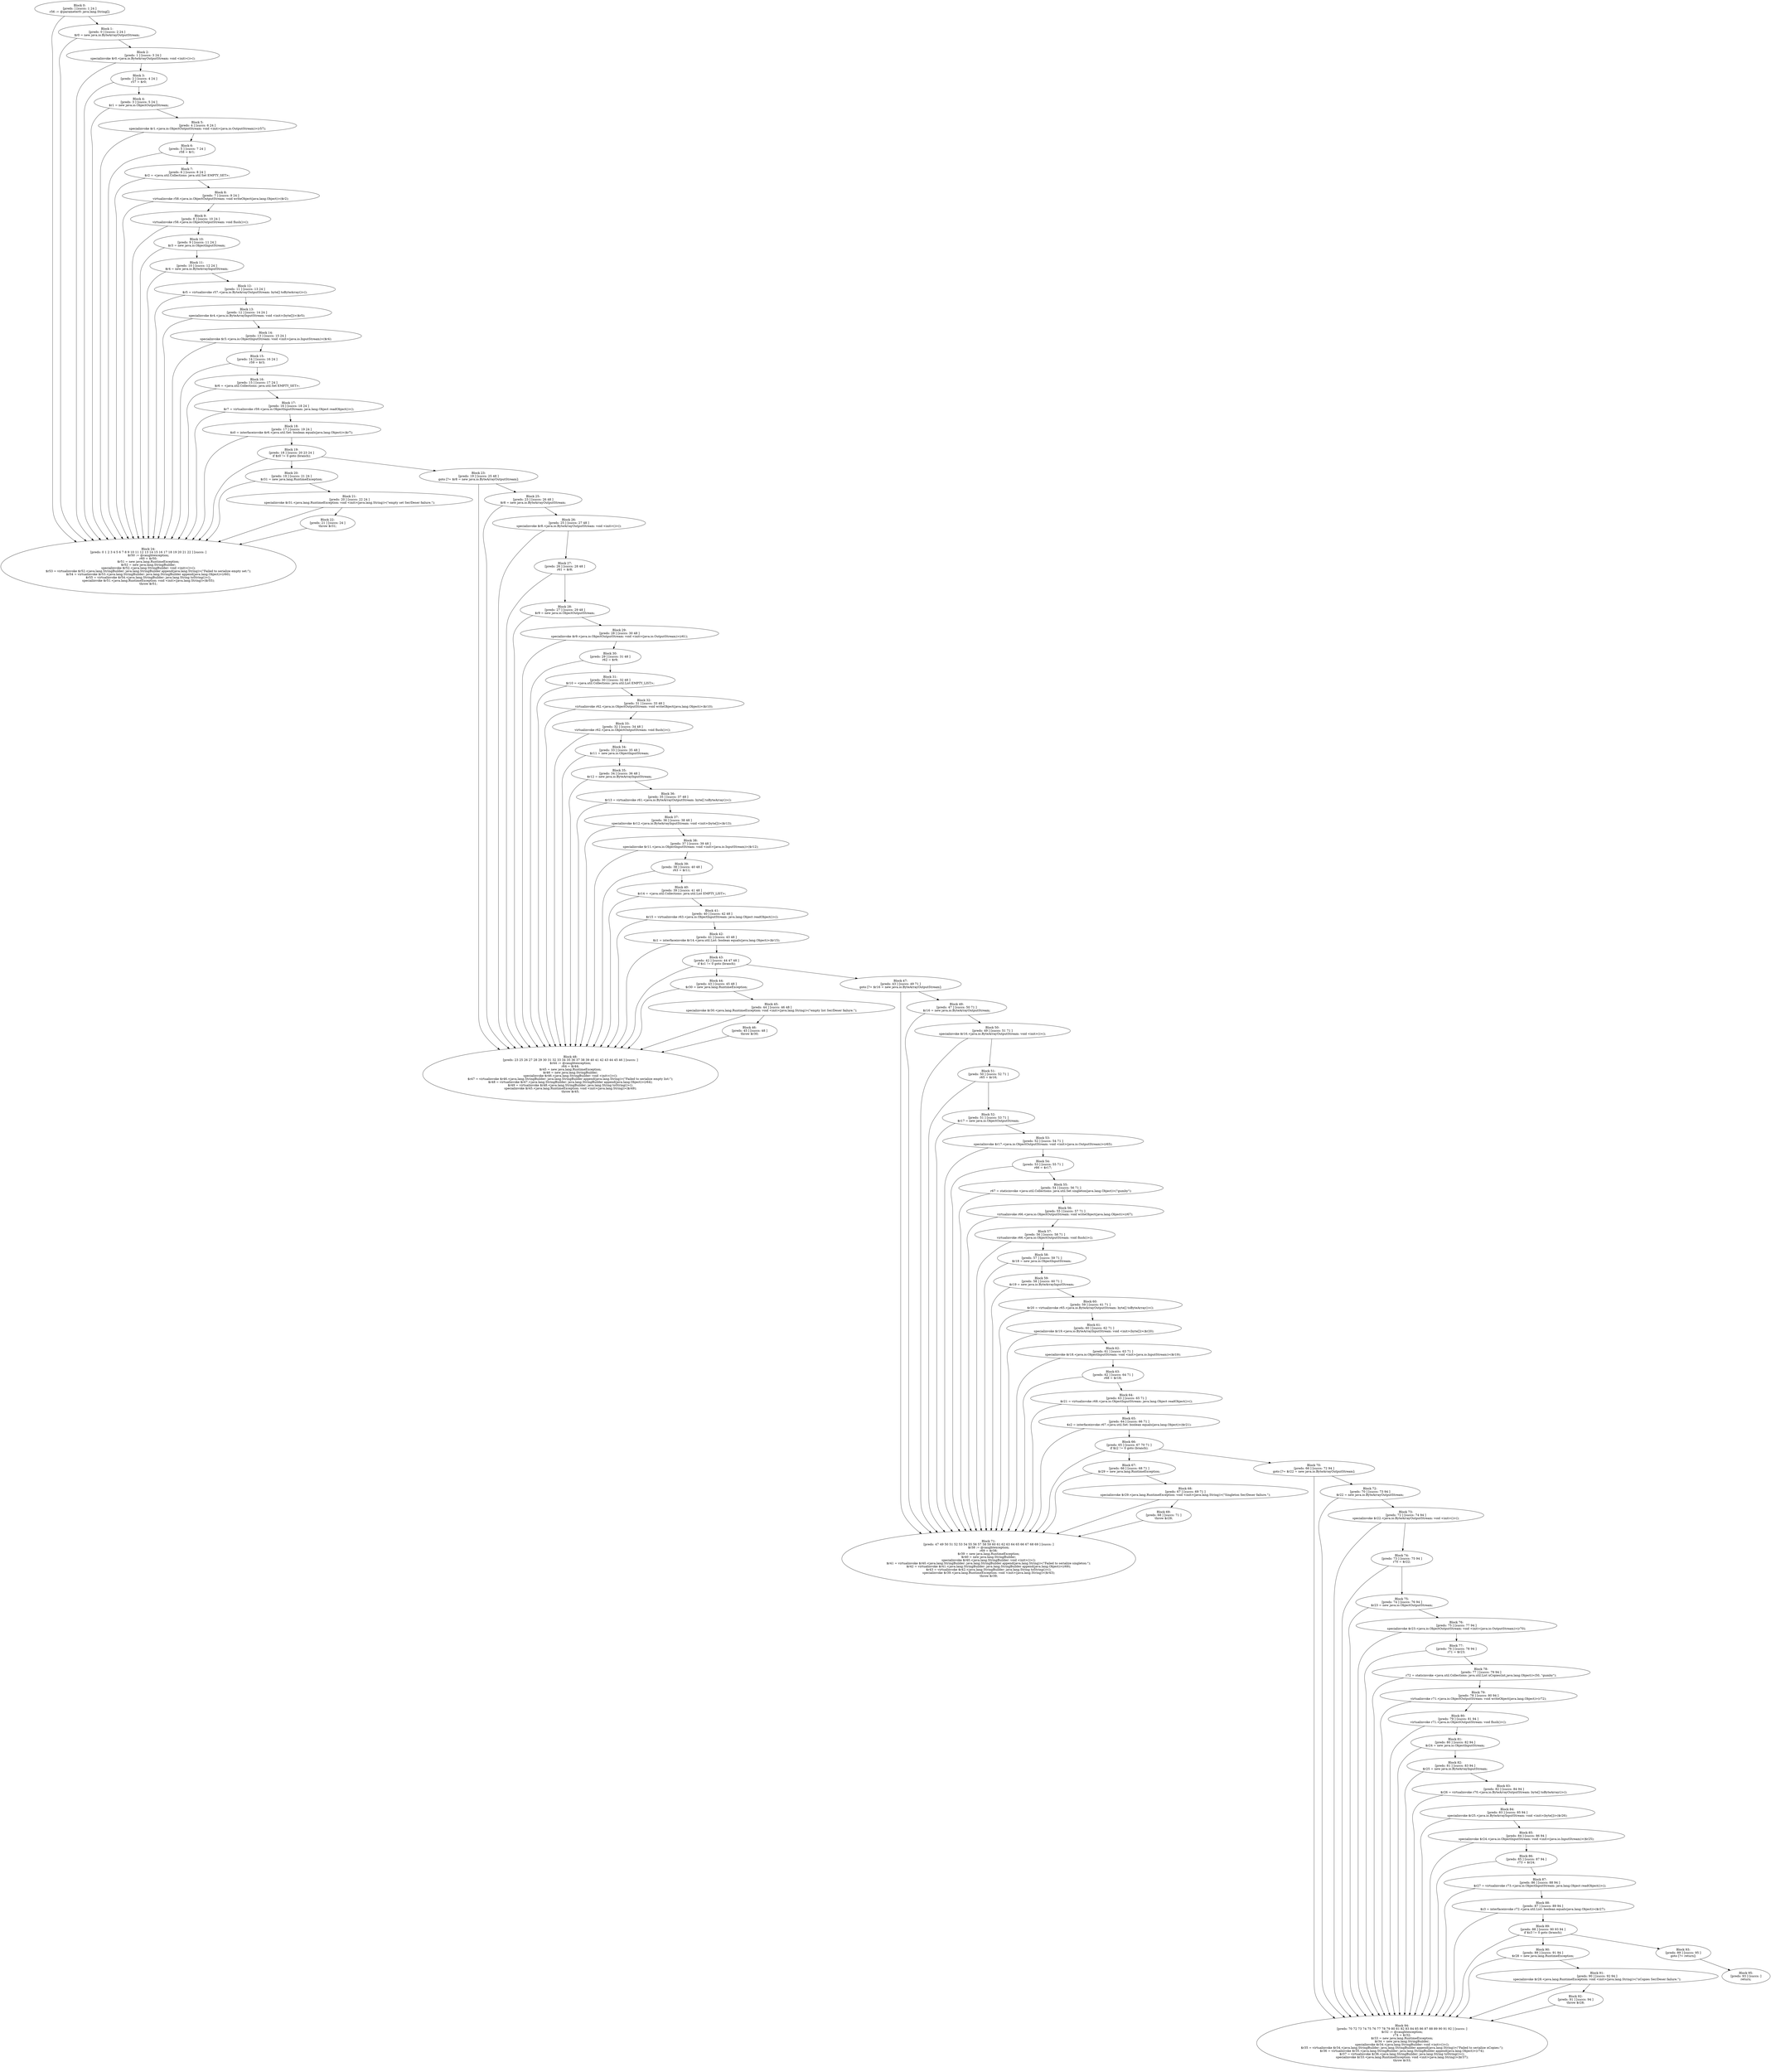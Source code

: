 digraph "unitGraph" {
    "Block 0:
[preds: ] [succs: 1 24 ]
r56 := @parameter0: java.lang.String[];
"
    "Block 1:
[preds: 0 ] [succs: 2 24 ]
$r0 = new java.io.ByteArrayOutputStream;
"
    "Block 2:
[preds: 1 ] [succs: 3 24 ]
specialinvoke $r0.<java.io.ByteArrayOutputStream: void <init>()>();
"
    "Block 3:
[preds: 2 ] [succs: 4 24 ]
r57 = $r0;
"
    "Block 4:
[preds: 3 ] [succs: 5 24 ]
$r1 = new java.io.ObjectOutputStream;
"
    "Block 5:
[preds: 4 ] [succs: 6 24 ]
specialinvoke $r1.<java.io.ObjectOutputStream: void <init>(java.io.OutputStream)>(r57);
"
    "Block 6:
[preds: 5 ] [succs: 7 24 ]
r58 = $r1;
"
    "Block 7:
[preds: 6 ] [succs: 8 24 ]
$r2 = <java.util.Collections: java.util.Set EMPTY_SET>;
"
    "Block 8:
[preds: 7 ] [succs: 9 24 ]
virtualinvoke r58.<java.io.ObjectOutputStream: void writeObject(java.lang.Object)>($r2);
"
    "Block 9:
[preds: 8 ] [succs: 10 24 ]
virtualinvoke r58.<java.io.ObjectOutputStream: void flush()>();
"
    "Block 10:
[preds: 9 ] [succs: 11 24 ]
$r3 = new java.io.ObjectInputStream;
"
    "Block 11:
[preds: 10 ] [succs: 12 24 ]
$r4 = new java.io.ByteArrayInputStream;
"
    "Block 12:
[preds: 11 ] [succs: 13 24 ]
$r5 = virtualinvoke r57.<java.io.ByteArrayOutputStream: byte[] toByteArray()>();
"
    "Block 13:
[preds: 12 ] [succs: 14 24 ]
specialinvoke $r4.<java.io.ByteArrayInputStream: void <init>(byte[])>($r5);
"
    "Block 14:
[preds: 13 ] [succs: 15 24 ]
specialinvoke $r3.<java.io.ObjectInputStream: void <init>(java.io.InputStream)>($r4);
"
    "Block 15:
[preds: 14 ] [succs: 16 24 ]
r59 = $r3;
"
    "Block 16:
[preds: 15 ] [succs: 17 24 ]
$r6 = <java.util.Collections: java.util.Set EMPTY_SET>;
"
    "Block 17:
[preds: 16 ] [succs: 18 24 ]
$r7 = virtualinvoke r59.<java.io.ObjectInputStream: java.lang.Object readObject()>();
"
    "Block 18:
[preds: 17 ] [succs: 19 24 ]
$z0 = interfaceinvoke $r6.<java.util.Set: boolean equals(java.lang.Object)>($r7);
"
    "Block 19:
[preds: 18 ] [succs: 20 23 24 ]
if $z0 != 0 goto (branch);
"
    "Block 20:
[preds: 19 ] [succs: 21 24 ]
$r31 = new java.lang.RuntimeException;
"
    "Block 21:
[preds: 20 ] [succs: 22 24 ]
specialinvoke $r31.<java.lang.RuntimeException: void <init>(java.lang.String)>(\"empty set Ser/Deser failure.\");
"
    "Block 22:
[preds: 21 ] [succs: 24 ]
throw $r31;
"
    "Block 23:
[preds: 19 ] [succs: 25 48 ]
goto [?= $r8 = new java.io.ByteArrayOutputStream];
"
    "Block 24:
[preds: 0 1 2 3 4 5 6 7 8 9 10 11 12 13 14 15 16 17 18 19 20 21 22 ] [succs: ]
$r50 := @caughtexception;
r60 = $r50;
$r51 = new java.lang.RuntimeException;
$r52 = new java.lang.StringBuilder;
specialinvoke $r52.<java.lang.StringBuilder: void <init>()>();
$r53 = virtualinvoke $r52.<java.lang.StringBuilder: java.lang.StringBuilder append(java.lang.String)>(\"Failed to serialize empty set:\");
$r54 = virtualinvoke $r53.<java.lang.StringBuilder: java.lang.StringBuilder append(java.lang.Object)>(r60);
$r55 = virtualinvoke $r54.<java.lang.StringBuilder: java.lang.String toString()>();
specialinvoke $r51.<java.lang.RuntimeException: void <init>(java.lang.String)>($r55);
throw $r51;
"
    "Block 25:
[preds: 23 ] [succs: 26 48 ]
$r8 = new java.io.ByteArrayOutputStream;
"
    "Block 26:
[preds: 25 ] [succs: 27 48 ]
specialinvoke $r8.<java.io.ByteArrayOutputStream: void <init>()>();
"
    "Block 27:
[preds: 26 ] [succs: 28 48 ]
r61 = $r8;
"
    "Block 28:
[preds: 27 ] [succs: 29 48 ]
$r9 = new java.io.ObjectOutputStream;
"
    "Block 29:
[preds: 28 ] [succs: 30 48 ]
specialinvoke $r9.<java.io.ObjectOutputStream: void <init>(java.io.OutputStream)>(r61);
"
    "Block 30:
[preds: 29 ] [succs: 31 48 ]
r62 = $r9;
"
    "Block 31:
[preds: 30 ] [succs: 32 48 ]
$r10 = <java.util.Collections: java.util.List EMPTY_LIST>;
"
    "Block 32:
[preds: 31 ] [succs: 33 48 ]
virtualinvoke r62.<java.io.ObjectOutputStream: void writeObject(java.lang.Object)>($r10);
"
    "Block 33:
[preds: 32 ] [succs: 34 48 ]
virtualinvoke r62.<java.io.ObjectOutputStream: void flush()>();
"
    "Block 34:
[preds: 33 ] [succs: 35 48 ]
$r11 = new java.io.ObjectInputStream;
"
    "Block 35:
[preds: 34 ] [succs: 36 48 ]
$r12 = new java.io.ByteArrayInputStream;
"
    "Block 36:
[preds: 35 ] [succs: 37 48 ]
$r13 = virtualinvoke r61.<java.io.ByteArrayOutputStream: byte[] toByteArray()>();
"
    "Block 37:
[preds: 36 ] [succs: 38 48 ]
specialinvoke $r12.<java.io.ByteArrayInputStream: void <init>(byte[])>($r13);
"
    "Block 38:
[preds: 37 ] [succs: 39 48 ]
specialinvoke $r11.<java.io.ObjectInputStream: void <init>(java.io.InputStream)>($r12);
"
    "Block 39:
[preds: 38 ] [succs: 40 48 ]
r63 = $r11;
"
    "Block 40:
[preds: 39 ] [succs: 41 48 ]
$r14 = <java.util.Collections: java.util.List EMPTY_LIST>;
"
    "Block 41:
[preds: 40 ] [succs: 42 48 ]
$r15 = virtualinvoke r63.<java.io.ObjectInputStream: java.lang.Object readObject()>();
"
    "Block 42:
[preds: 41 ] [succs: 43 48 ]
$z1 = interfaceinvoke $r14.<java.util.List: boolean equals(java.lang.Object)>($r15);
"
    "Block 43:
[preds: 42 ] [succs: 44 47 48 ]
if $z1 != 0 goto (branch);
"
    "Block 44:
[preds: 43 ] [succs: 45 48 ]
$r30 = new java.lang.RuntimeException;
"
    "Block 45:
[preds: 44 ] [succs: 46 48 ]
specialinvoke $r30.<java.lang.RuntimeException: void <init>(java.lang.String)>(\"empty list Ser/Deser failure.\");
"
    "Block 46:
[preds: 45 ] [succs: 48 ]
throw $r30;
"
    "Block 47:
[preds: 43 ] [succs: 49 71 ]
goto [?= $r16 = new java.io.ByteArrayOutputStream];
"
    "Block 48:
[preds: 23 25 26 27 28 29 30 31 32 33 34 35 36 37 38 39 40 41 42 43 44 45 46 ] [succs: ]
$r44 := @caughtexception;
r64 = $r44;
$r45 = new java.lang.RuntimeException;
$r46 = new java.lang.StringBuilder;
specialinvoke $r46.<java.lang.StringBuilder: void <init>()>();
$r47 = virtualinvoke $r46.<java.lang.StringBuilder: java.lang.StringBuilder append(java.lang.String)>(\"Failed to serialize empty list:\");
$r48 = virtualinvoke $r47.<java.lang.StringBuilder: java.lang.StringBuilder append(java.lang.Object)>(r64);
$r49 = virtualinvoke $r48.<java.lang.StringBuilder: java.lang.String toString()>();
specialinvoke $r45.<java.lang.RuntimeException: void <init>(java.lang.String)>($r49);
throw $r45;
"
    "Block 49:
[preds: 47 ] [succs: 50 71 ]
$r16 = new java.io.ByteArrayOutputStream;
"
    "Block 50:
[preds: 49 ] [succs: 51 71 ]
specialinvoke $r16.<java.io.ByteArrayOutputStream: void <init>()>();
"
    "Block 51:
[preds: 50 ] [succs: 52 71 ]
r65 = $r16;
"
    "Block 52:
[preds: 51 ] [succs: 53 71 ]
$r17 = new java.io.ObjectOutputStream;
"
    "Block 53:
[preds: 52 ] [succs: 54 71 ]
specialinvoke $r17.<java.io.ObjectOutputStream: void <init>(java.io.OutputStream)>(r65);
"
    "Block 54:
[preds: 53 ] [succs: 55 71 ]
r66 = $r17;
"
    "Block 55:
[preds: 54 ] [succs: 56 71 ]
r67 = staticinvoke <java.util.Collections: java.util.Set singleton(java.lang.Object)>(\"gumby\");
"
    "Block 56:
[preds: 55 ] [succs: 57 71 ]
virtualinvoke r66.<java.io.ObjectOutputStream: void writeObject(java.lang.Object)>(r67);
"
    "Block 57:
[preds: 56 ] [succs: 58 71 ]
virtualinvoke r66.<java.io.ObjectOutputStream: void flush()>();
"
    "Block 58:
[preds: 57 ] [succs: 59 71 ]
$r18 = new java.io.ObjectInputStream;
"
    "Block 59:
[preds: 58 ] [succs: 60 71 ]
$r19 = new java.io.ByteArrayInputStream;
"
    "Block 60:
[preds: 59 ] [succs: 61 71 ]
$r20 = virtualinvoke r65.<java.io.ByteArrayOutputStream: byte[] toByteArray()>();
"
    "Block 61:
[preds: 60 ] [succs: 62 71 ]
specialinvoke $r19.<java.io.ByteArrayInputStream: void <init>(byte[])>($r20);
"
    "Block 62:
[preds: 61 ] [succs: 63 71 ]
specialinvoke $r18.<java.io.ObjectInputStream: void <init>(java.io.InputStream)>($r19);
"
    "Block 63:
[preds: 62 ] [succs: 64 71 ]
r68 = $r18;
"
    "Block 64:
[preds: 63 ] [succs: 65 71 ]
$r21 = virtualinvoke r68.<java.io.ObjectInputStream: java.lang.Object readObject()>();
"
    "Block 65:
[preds: 64 ] [succs: 66 71 ]
$z2 = interfaceinvoke r67.<java.util.Set: boolean equals(java.lang.Object)>($r21);
"
    "Block 66:
[preds: 65 ] [succs: 67 70 71 ]
if $z2 != 0 goto (branch);
"
    "Block 67:
[preds: 66 ] [succs: 68 71 ]
$r29 = new java.lang.RuntimeException;
"
    "Block 68:
[preds: 67 ] [succs: 69 71 ]
specialinvoke $r29.<java.lang.RuntimeException: void <init>(java.lang.String)>(\"Singleton Ser/Deser failure.\");
"
    "Block 69:
[preds: 68 ] [succs: 71 ]
throw $r29;
"
    "Block 70:
[preds: 66 ] [succs: 72 94 ]
goto [?= $r22 = new java.io.ByteArrayOutputStream];
"
    "Block 71:
[preds: 47 49 50 51 52 53 54 55 56 57 58 59 60 61 62 63 64 65 66 67 68 69 ] [succs: ]
$r38 := @caughtexception;
r69 = $r38;
$r39 = new java.lang.RuntimeException;
$r40 = new java.lang.StringBuilder;
specialinvoke $r40.<java.lang.StringBuilder: void <init>()>();
$r41 = virtualinvoke $r40.<java.lang.StringBuilder: java.lang.StringBuilder append(java.lang.String)>(\"Failed to serialize singleton:\");
$r42 = virtualinvoke $r41.<java.lang.StringBuilder: java.lang.StringBuilder append(java.lang.Object)>(r69);
$r43 = virtualinvoke $r42.<java.lang.StringBuilder: java.lang.String toString()>();
specialinvoke $r39.<java.lang.RuntimeException: void <init>(java.lang.String)>($r43);
throw $r39;
"
    "Block 72:
[preds: 70 ] [succs: 73 94 ]
$r22 = new java.io.ByteArrayOutputStream;
"
    "Block 73:
[preds: 72 ] [succs: 74 94 ]
specialinvoke $r22.<java.io.ByteArrayOutputStream: void <init>()>();
"
    "Block 74:
[preds: 73 ] [succs: 75 94 ]
r70 = $r22;
"
    "Block 75:
[preds: 74 ] [succs: 76 94 ]
$r23 = new java.io.ObjectOutputStream;
"
    "Block 76:
[preds: 75 ] [succs: 77 94 ]
specialinvoke $r23.<java.io.ObjectOutputStream: void <init>(java.io.OutputStream)>(r70);
"
    "Block 77:
[preds: 76 ] [succs: 78 94 ]
r71 = $r23;
"
    "Block 78:
[preds: 77 ] [succs: 79 94 ]
r72 = staticinvoke <java.util.Collections: java.util.List nCopies(int,java.lang.Object)>(50, \"gumby\");
"
    "Block 79:
[preds: 78 ] [succs: 80 94 ]
virtualinvoke r71.<java.io.ObjectOutputStream: void writeObject(java.lang.Object)>(r72);
"
    "Block 80:
[preds: 79 ] [succs: 81 94 ]
virtualinvoke r71.<java.io.ObjectOutputStream: void flush()>();
"
    "Block 81:
[preds: 80 ] [succs: 82 94 ]
$r24 = new java.io.ObjectInputStream;
"
    "Block 82:
[preds: 81 ] [succs: 83 94 ]
$r25 = new java.io.ByteArrayInputStream;
"
    "Block 83:
[preds: 82 ] [succs: 84 94 ]
$r26 = virtualinvoke r70.<java.io.ByteArrayOutputStream: byte[] toByteArray()>();
"
    "Block 84:
[preds: 83 ] [succs: 85 94 ]
specialinvoke $r25.<java.io.ByteArrayInputStream: void <init>(byte[])>($r26);
"
    "Block 85:
[preds: 84 ] [succs: 86 94 ]
specialinvoke $r24.<java.io.ObjectInputStream: void <init>(java.io.InputStream)>($r25);
"
    "Block 86:
[preds: 85 ] [succs: 87 94 ]
r73 = $r24;
"
    "Block 87:
[preds: 86 ] [succs: 88 94 ]
$r27 = virtualinvoke r73.<java.io.ObjectInputStream: java.lang.Object readObject()>();
"
    "Block 88:
[preds: 87 ] [succs: 89 94 ]
$z3 = interfaceinvoke r72.<java.util.List: boolean equals(java.lang.Object)>($r27);
"
    "Block 89:
[preds: 88 ] [succs: 90 93 94 ]
if $z3 != 0 goto (branch);
"
    "Block 90:
[preds: 89 ] [succs: 91 94 ]
$r28 = new java.lang.RuntimeException;
"
    "Block 91:
[preds: 90 ] [succs: 92 94 ]
specialinvoke $r28.<java.lang.RuntimeException: void <init>(java.lang.String)>(\"nCopies Ser/Deser failure.\");
"
    "Block 92:
[preds: 91 ] [succs: 94 ]
throw $r28;
"
    "Block 93:
[preds: 89 ] [succs: 95 ]
goto [?= return];
"
    "Block 94:
[preds: 70 72 73 74 75 76 77 78 79 80 81 82 83 84 85 86 87 88 89 90 91 92 ] [succs: ]
$r32 := @caughtexception;
r74 = $r32;
$r33 = new java.lang.RuntimeException;
$r34 = new java.lang.StringBuilder;
specialinvoke $r34.<java.lang.StringBuilder: void <init>()>();
$r35 = virtualinvoke $r34.<java.lang.StringBuilder: java.lang.StringBuilder append(java.lang.String)>(\"Failed to serialize nCopies:\");
$r36 = virtualinvoke $r35.<java.lang.StringBuilder: java.lang.StringBuilder append(java.lang.Object)>(r74);
$r37 = virtualinvoke $r36.<java.lang.StringBuilder: java.lang.String toString()>();
specialinvoke $r33.<java.lang.RuntimeException: void <init>(java.lang.String)>($r37);
throw $r33;
"
    "Block 95:
[preds: 93 ] [succs: ]
return;
"
    "Block 0:
[preds: ] [succs: 1 24 ]
r56 := @parameter0: java.lang.String[];
"->"Block 1:
[preds: 0 ] [succs: 2 24 ]
$r0 = new java.io.ByteArrayOutputStream;
";
    "Block 0:
[preds: ] [succs: 1 24 ]
r56 := @parameter0: java.lang.String[];
"->"Block 24:
[preds: 0 1 2 3 4 5 6 7 8 9 10 11 12 13 14 15 16 17 18 19 20 21 22 ] [succs: ]
$r50 := @caughtexception;
r60 = $r50;
$r51 = new java.lang.RuntimeException;
$r52 = new java.lang.StringBuilder;
specialinvoke $r52.<java.lang.StringBuilder: void <init>()>();
$r53 = virtualinvoke $r52.<java.lang.StringBuilder: java.lang.StringBuilder append(java.lang.String)>(\"Failed to serialize empty set:\");
$r54 = virtualinvoke $r53.<java.lang.StringBuilder: java.lang.StringBuilder append(java.lang.Object)>(r60);
$r55 = virtualinvoke $r54.<java.lang.StringBuilder: java.lang.String toString()>();
specialinvoke $r51.<java.lang.RuntimeException: void <init>(java.lang.String)>($r55);
throw $r51;
";
    "Block 1:
[preds: 0 ] [succs: 2 24 ]
$r0 = new java.io.ByteArrayOutputStream;
"->"Block 2:
[preds: 1 ] [succs: 3 24 ]
specialinvoke $r0.<java.io.ByteArrayOutputStream: void <init>()>();
";
    "Block 1:
[preds: 0 ] [succs: 2 24 ]
$r0 = new java.io.ByteArrayOutputStream;
"->"Block 24:
[preds: 0 1 2 3 4 5 6 7 8 9 10 11 12 13 14 15 16 17 18 19 20 21 22 ] [succs: ]
$r50 := @caughtexception;
r60 = $r50;
$r51 = new java.lang.RuntimeException;
$r52 = new java.lang.StringBuilder;
specialinvoke $r52.<java.lang.StringBuilder: void <init>()>();
$r53 = virtualinvoke $r52.<java.lang.StringBuilder: java.lang.StringBuilder append(java.lang.String)>(\"Failed to serialize empty set:\");
$r54 = virtualinvoke $r53.<java.lang.StringBuilder: java.lang.StringBuilder append(java.lang.Object)>(r60);
$r55 = virtualinvoke $r54.<java.lang.StringBuilder: java.lang.String toString()>();
specialinvoke $r51.<java.lang.RuntimeException: void <init>(java.lang.String)>($r55);
throw $r51;
";
    "Block 2:
[preds: 1 ] [succs: 3 24 ]
specialinvoke $r0.<java.io.ByteArrayOutputStream: void <init>()>();
"->"Block 3:
[preds: 2 ] [succs: 4 24 ]
r57 = $r0;
";
    "Block 2:
[preds: 1 ] [succs: 3 24 ]
specialinvoke $r0.<java.io.ByteArrayOutputStream: void <init>()>();
"->"Block 24:
[preds: 0 1 2 3 4 5 6 7 8 9 10 11 12 13 14 15 16 17 18 19 20 21 22 ] [succs: ]
$r50 := @caughtexception;
r60 = $r50;
$r51 = new java.lang.RuntimeException;
$r52 = new java.lang.StringBuilder;
specialinvoke $r52.<java.lang.StringBuilder: void <init>()>();
$r53 = virtualinvoke $r52.<java.lang.StringBuilder: java.lang.StringBuilder append(java.lang.String)>(\"Failed to serialize empty set:\");
$r54 = virtualinvoke $r53.<java.lang.StringBuilder: java.lang.StringBuilder append(java.lang.Object)>(r60);
$r55 = virtualinvoke $r54.<java.lang.StringBuilder: java.lang.String toString()>();
specialinvoke $r51.<java.lang.RuntimeException: void <init>(java.lang.String)>($r55);
throw $r51;
";
    "Block 3:
[preds: 2 ] [succs: 4 24 ]
r57 = $r0;
"->"Block 4:
[preds: 3 ] [succs: 5 24 ]
$r1 = new java.io.ObjectOutputStream;
";
    "Block 3:
[preds: 2 ] [succs: 4 24 ]
r57 = $r0;
"->"Block 24:
[preds: 0 1 2 3 4 5 6 7 8 9 10 11 12 13 14 15 16 17 18 19 20 21 22 ] [succs: ]
$r50 := @caughtexception;
r60 = $r50;
$r51 = new java.lang.RuntimeException;
$r52 = new java.lang.StringBuilder;
specialinvoke $r52.<java.lang.StringBuilder: void <init>()>();
$r53 = virtualinvoke $r52.<java.lang.StringBuilder: java.lang.StringBuilder append(java.lang.String)>(\"Failed to serialize empty set:\");
$r54 = virtualinvoke $r53.<java.lang.StringBuilder: java.lang.StringBuilder append(java.lang.Object)>(r60);
$r55 = virtualinvoke $r54.<java.lang.StringBuilder: java.lang.String toString()>();
specialinvoke $r51.<java.lang.RuntimeException: void <init>(java.lang.String)>($r55);
throw $r51;
";
    "Block 4:
[preds: 3 ] [succs: 5 24 ]
$r1 = new java.io.ObjectOutputStream;
"->"Block 5:
[preds: 4 ] [succs: 6 24 ]
specialinvoke $r1.<java.io.ObjectOutputStream: void <init>(java.io.OutputStream)>(r57);
";
    "Block 4:
[preds: 3 ] [succs: 5 24 ]
$r1 = new java.io.ObjectOutputStream;
"->"Block 24:
[preds: 0 1 2 3 4 5 6 7 8 9 10 11 12 13 14 15 16 17 18 19 20 21 22 ] [succs: ]
$r50 := @caughtexception;
r60 = $r50;
$r51 = new java.lang.RuntimeException;
$r52 = new java.lang.StringBuilder;
specialinvoke $r52.<java.lang.StringBuilder: void <init>()>();
$r53 = virtualinvoke $r52.<java.lang.StringBuilder: java.lang.StringBuilder append(java.lang.String)>(\"Failed to serialize empty set:\");
$r54 = virtualinvoke $r53.<java.lang.StringBuilder: java.lang.StringBuilder append(java.lang.Object)>(r60);
$r55 = virtualinvoke $r54.<java.lang.StringBuilder: java.lang.String toString()>();
specialinvoke $r51.<java.lang.RuntimeException: void <init>(java.lang.String)>($r55);
throw $r51;
";
    "Block 5:
[preds: 4 ] [succs: 6 24 ]
specialinvoke $r1.<java.io.ObjectOutputStream: void <init>(java.io.OutputStream)>(r57);
"->"Block 6:
[preds: 5 ] [succs: 7 24 ]
r58 = $r1;
";
    "Block 5:
[preds: 4 ] [succs: 6 24 ]
specialinvoke $r1.<java.io.ObjectOutputStream: void <init>(java.io.OutputStream)>(r57);
"->"Block 24:
[preds: 0 1 2 3 4 5 6 7 8 9 10 11 12 13 14 15 16 17 18 19 20 21 22 ] [succs: ]
$r50 := @caughtexception;
r60 = $r50;
$r51 = new java.lang.RuntimeException;
$r52 = new java.lang.StringBuilder;
specialinvoke $r52.<java.lang.StringBuilder: void <init>()>();
$r53 = virtualinvoke $r52.<java.lang.StringBuilder: java.lang.StringBuilder append(java.lang.String)>(\"Failed to serialize empty set:\");
$r54 = virtualinvoke $r53.<java.lang.StringBuilder: java.lang.StringBuilder append(java.lang.Object)>(r60);
$r55 = virtualinvoke $r54.<java.lang.StringBuilder: java.lang.String toString()>();
specialinvoke $r51.<java.lang.RuntimeException: void <init>(java.lang.String)>($r55);
throw $r51;
";
    "Block 6:
[preds: 5 ] [succs: 7 24 ]
r58 = $r1;
"->"Block 7:
[preds: 6 ] [succs: 8 24 ]
$r2 = <java.util.Collections: java.util.Set EMPTY_SET>;
";
    "Block 6:
[preds: 5 ] [succs: 7 24 ]
r58 = $r1;
"->"Block 24:
[preds: 0 1 2 3 4 5 6 7 8 9 10 11 12 13 14 15 16 17 18 19 20 21 22 ] [succs: ]
$r50 := @caughtexception;
r60 = $r50;
$r51 = new java.lang.RuntimeException;
$r52 = new java.lang.StringBuilder;
specialinvoke $r52.<java.lang.StringBuilder: void <init>()>();
$r53 = virtualinvoke $r52.<java.lang.StringBuilder: java.lang.StringBuilder append(java.lang.String)>(\"Failed to serialize empty set:\");
$r54 = virtualinvoke $r53.<java.lang.StringBuilder: java.lang.StringBuilder append(java.lang.Object)>(r60);
$r55 = virtualinvoke $r54.<java.lang.StringBuilder: java.lang.String toString()>();
specialinvoke $r51.<java.lang.RuntimeException: void <init>(java.lang.String)>($r55);
throw $r51;
";
    "Block 7:
[preds: 6 ] [succs: 8 24 ]
$r2 = <java.util.Collections: java.util.Set EMPTY_SET>;
"->"Block 8:
[preds: 7 ] [succs: 9 24 ]
virtualinvoke r58.<java.io.ObjectOutputStream: void writeObject(java.lang.Object)>($r2);
";
    "Block 7:
[preds: 6 ] [succs: 8 24 ]
$r2 = <java.util.Collections: java.util.Set EMPTY_SET>;
"->"Block 24:
[preds: 0 1 2 3 4 5 6 7 8 9 10 11 12 13 14 15 16 17 18 19 20 21 22 ] [succs: ]
$r50 := @caughtexception;
r60 = $r50;
$r51 = new java.lang.RuntimeException;
$r52 = new java.lang.StringBuilder;
specialinvoke $r52.<java.lang.StringBuilder: void <init>()>();
$r53 = virtualinvoke $r52.<java.lang.StringBuilder: java.lang.StringBuilder append(java.lang.String)>(\"Failed to serialize empty set:\");
$r54 = virtualinvoke $r53.<java.lang.StringBuilder: java.lang.StringBuilder append(java.lang.Object)>(r60);
$r55 = virtualinvoke $r54.<java.lang.StringBuilder: java.lang.String toString()>();
specialinvoke $r51.<java.lang.RuntimeException: void <init>(java.lang.String)>($r55);
throw $r51;
";
    "Block 8:
[preds: 7 ] [succs: 9 24 ]
virtualinvoke r58.<java.io.ObjectOutputStream: void writeObject(java.lang.Object)>($r2);
"->"Block 9:
[preds: 8 ] [succs: 10 24 ]
virtualinvoke r58.<java.io.ObjectOutputStream: void flush()>();
";
    "Block 8:
[preds: 7 ] [succs: 9 24 ]
virtualinvoke r58.<java.io.ObjectOutputStream: void writeObject(java.lang.Object)>($r2);
"->"Block 24:
[preds: 0 1 2 3 4 5 6 7 8 9 10 11 12 13 14 15 16 17 18 19 20 21 22 ] [succs: ]
$r50 := @caughtexception;
r60 = $r50;
$r51 = new java.lang.RuntimeException;
$r52 = new java.lang.StringBuilder;
specialinvoke $r52.<java.lang.StringBuilder: void <init>()>();
$r53 = virtualinvoke $r52.<java.lang.StringBuilder: java.lang.StringBuilder append(java.lang.String)>(\"Failed to serialize empty set:\");
$r54 = virtualinvoke $r53.<java.lang.StringBuilder: java.lang.StringBuilder append(java.lang.Object)>(r60);
$r55 = virtualinvoke $r54.<java.lang.StringBuilder: java.lang.String toString()>();
specialinvoke $r51.<java.lang.RuntimeException: void <init>(java.lang.String)>($r55);
throw $r51;
";
    "Block 9:
[preds: 8 ] [succs: 10 24 ]
virtualinvoke r58.<java.io.ObjectOutputStream: void flush()>();
"->"Block 10:
[preds: 9 ] [succs: 11 24 ]
$r3 = new java.io.ObjectInputStream;
";
    "Block 9:
[preds: 8 ] [succs: 10 24 ]
virtualinvoke r58.<java.io.ObjectOutputStream: void flush()>();
"->"Block 24:
[preds: 0 1 2 3 4 5 6 7 8 9 10 11 12 13 14 15 16 17 18 19 20 21 22 ] [succs: ]
$r50 := @caughtexception;
r60 = $r50;
$r51 = new java.lang.RuntimeException;
$r52 = new java.lang.StringBuilder;
specialinvoke $r52.<java.lang.StringBuilder: void <init>()>();
$r53 = virtualinvoke $r52.<java.lang.StringBuilder: java.lang.StringBuilder append(java.lang.String)>(\"Failed to serialize empty set:\");
$r54 = virtualinvoke $r53.<java.lang.StringBuilder: java.lang.StringBuilder append(java.lang.Object)>(r60);
$r55 = virtualinvoke $r54.<java.lang.StringBuilder: java.lang.String toString()>();
specialinvoke $r51.<java.lang.RuntimeException: void <init>(java.lang.String)>($r55);
throw $r51;
";
    "Block 10:
[preds: 9 ] [succs: 11 24 ]
$r3 = new java.io.ObjectInputStream;
"->"Block 11:
[preds: 10 ] [succs: 12 24 ]
$r4 = new java.io.ByteArrayInputStream;
";
    "Block 10:
[preds: 9 ] [succs: 11 24 ]
$r3 = new java.io.ObjectInputStream;
"->"Block 24:
[preds: 0 1 2 3 4 5 6 7 8 9 10 11 12 13 14 15 16 17 18 19 20 21 22 ] [succs: ]
$r50 := @caughtexception;
r60 = $r50;
$r51 = new java.lang.RuntimeException;
$r52 = new java.lang.StringBuilder;
specialinvoke $r52.<java.lang.StringBuilder: void <init>()>();
$r53 = virtualinvoke $r52.<java.lang.StringBuilder: java.lang.StringBuilder append(java.lang.String)>(\"Failed to serialize empty set:\");
$r54 = virtualinvoke $r53.<java.lang.StringBuilder: java.lang.StringBuilder append(java.lang.Object)>(r60);
$r55 = virtualinvoke $r54.<java.lang.StringBuilder: java.lang.String toString()>();
specialinvoke $r51.<java.lang.RuntimeException: void <init>(java.lang.String)>($r55);
throw $r51;
";
    "Block 11:
[preds: 10 ] [succs: 12 24 ]
$r4 = new java.io.ByteArrayInputStream;
"->"Block 12:
[preds: 11 ] [succs: 13 24 ]
$r5 = virtualinvoke r57.<java.io.ByteArrayOutputStream: byte[] toByteArray()>();
";
    "Block 11:
[preds: 10 ] [succs: 12 24 ]
$r4 = new java.io.ByteArrayInputStream;
"->"Block 24:
[preds: 0 1 2 3 4 5 6 7 8 9 10 11 12 13 14 15 16 17 18 19 20 21 22 ] [succs: ]
$r50 := @caughtexception;
r60 = $r50;
$r51 = new java.lang.RuntimeException;
$r52 = new java.lang.StringBuilder;
specialinvoke $r52.<java.lang.StringBuilder: void <init>()>();
$r53 = virtualinvoke $r52.<java.lang.StringBuilder: java.lang.StringBuilder append(java.lang.String)>(\"Failed to serialize empty set:\");
$r54 = virtualinvoke $r53.<java.lang.StringBuilder: java.lang.StringBuilder append(java.lang.Object)>(r60);
$r55 = virtualinvoke $r54.<java.lang.StringBuilder: java.lang.String toString()>();
specialinvoke $r51.<java.lang.RuntimeException: void <init>(java.lang.String)>($r55);
throw $r51;
";
    "Block 12:
[preds: 11 ] [succs: 13 24 ]
$r5 = virtualinvoke r57.<java.io.ByteArrayOutputStream: byte[] toByteArray()>();
"->"Block 13:
[preds: 12 ] [succs: 14 24 ]
specialinvoke $r4.<java.io.ByteArrayInputStream: void <init>(byte[])>($r5);
";
    "Block 12:
[preds: 11 ] [succs: 13 24 ]
$r5 = virtualinvoke r57.<java.io.ByteArrayOutputStream: byte[] toByteArray()>();
"->"Block 24:
[preds: 0 1 2 3 4 5 6 7 8 9 10 11 12 13 14 15 16 17 18 19 20 21 22 ] [succs: ]
$r50 := @caughtexception;
r60 = $r50;
$r51 = new java.lang.RuntimeException;
$r52 = new java.lang.StringBuilder;
specialinvoke $r52.<java.lang.StringBuilder: void <init>()>();
$r53 = virtualinvoke $r52.<java.lang.StringBuilder: java.lang.StringBuilder append(java.lang.String)>(\"Failed to serialize empty set:\");
$r54 = virtualinvoke $r53.<java.lang.StringBuilder: java.lang.StringBuilder append(java.lang.Object)>(r60);
$r55 = virtualinvoke $r54.<java.lang.StringBuilder: java.lang.String toString()>();
specialinvoke $r51.<java.lang.RuntimeException: void <init>(java.lang.String)>($r55);
throw $r51;
";
    "Block 13:
[preds: 12 ] [succs: 14 24 ]
specialinvoke $r4.<java.io.ByteArrayInputStream: void <init>(byte[])>($r5);
"->"Block 14:
[preds: 13 ] [succs: 15 24 ]
specialinvoke $r3.<java.io.ObjectInputStream: void <init>(java.io.InputStream)>($r4);
";
    "Block 13:
[preds: 12 ] [succs: 14 24 ]
specialinvoke $r4.<java.io.ByteArrayInputStream: void <init>(byte[])>($r5);
"->"Block 24:
[preds: 0 1 2 3 4 5 6 7 8 9 10 11 12 13 14 15 16 17 18 19 20 21 22 ] [succs: ]
$r50 := @caughtexception;
r60 = $r50;
$r51 = new java.lang.RuntimeException;
$r52 = new java.lang.StringBuilder;
specialinvoke $r52.<java.lang.StringBuilder: void <init>()>();
$r53 = virtualinvoke $r52.<java.lang.StringBuilder: java.lang.StringBuilder append(java.lang.String)>(\"Failed to serialize empty set:\");
$r54 = virtualinvoke $r53.<java.lang.StringBuilder: java.lang.StringBuilder append(java.lang.Object)>(r60);
$r55 = virtualinvoke $r54.<java.lang.StringBuilder: java.lang.String toString()>();
specialinvoke $r51.<java.lang.RuntimeException: void <init>(java.lang.String)>($r55);
throw $r51;
";
    "Block 14:
[preds: 13 ] [succs: 15 24 ]
specialinvoke $r3.<java.io.ObjectInputStream: void <init>(java.io.InputStream)>($r4);
"->"Block 15:
[preds: 14 ] [succs: 16 24 ]
r59 = $r3;
";
    "Block 14:
[preds: 13 ] [succs: 15 24 ]
specialinvoke $r3.<java.io.ObjectInputStream: void <init>(java.io.InputStream)>($r4);
"->"Block 24:
[preds: 0 1 2 3 4 5 6 7 8 9 10 11 12 13 14 15 16 17 18 19 20 21 22 ] [succs: ]
$r50 := @caughtexception;
r60 = $r50;
$r51 = new java.lang.RuntimeException;
$r52 = new java.lang.StringBuilder;
specialinvoke $r52.<java.lang.StringBuilder: void <init>()>();
$r53 = virtualinvoke $r52.<java.lang.StringBuilder: java.lang.StringBuilder append(java.lang.String)>(\"Failed to serialize empty set:\");
$r54 = virtualinvoke $r53.<java.lang.StringBuilder: java.lang.StringBuilder append(java.lang.Object)>(r60);
$r55 = virtualinvoke $r54.<java.lang.StringBuilder: java.lang.String toString()>();
specialinvoke $r51.<java.lang.RuntimeException: void <init>(java.lang.String)>($r55);
throw $r51;
";
    "Block 15:
[preds: 14 ] [succs: 16 24 ]
r59 = $r3;
"->"Block 16:
[preds: 15 ] [succs: 17 24 ]
$r6 = <java.util.Collections: java.util.Set EMPTY_SET>;
";
    "Block 15:
[preds: 14 ] [succs: 16 24 ]
r59 = $r3;
"->"Block 24:
[preds: 0 1 2 3 4 5 6 7 8 9 10 11 12 13 14 15 16 17 18 19 20 21 22 ] [succs: ]
$r50 := @caughtexception;
r60 = $r50;
$r51 = new java.lang.RuntimeException;
$r52 = new java.lang.StringBuilder;
specialinvoke $r52.<java.lang.StringBuilder: void <init>()>();
$r53 = virtualinvoke $r52.<java.lang.StringBuilder: java.lang.StringBuilder append(java.lang.String)>(\"Failed to serialize empty set:\");
$r54 = virtualinvoke $r53.<java.lang.StringBuilder: java.lang.StringBuilder append(java.lang.Object)>(r60);
$r55 = virtualinvoke $r54.<java.lang.StringBuilder: java.lang.String toString()>();
specialinvoke $r51.<java.lang.RuntimeException: void <init>(java.lang.String)>($r55);
throw $r51;
";
    "Block 16:
[preds: 15 ] [succs: 17 24 ]
$r6 = <java.util.Collections: java.util.Set EMPTY_SET>;
"->"Block 17:
[preds: 16 ] [succs: 18 24 ]
$r7 = virtualinvoke r59.<java.io.ObjectInputStream: java.lang.Object readObject()>();
";
    "Block 16:
[preds: 15 ] [succs: 17 24 ]
$r6 = <java.util.Collections: java.util.Set EMPTY_SET>;
"->"Block 24:
[preds: 0 1 2 3 4 5 6 7 8 9 10 11 12 13 14 15 16 17 18 19 20 21 22 ] [succs: ]
$r50 := @caughtexception;
r60 = $r50;
$r51 = new java.lang.RuntimeException;
$r52 = new java.lang.StringBuilder;
specialinvoke $r52.<java.lang.StringBuilder: void <init>()>();
$r53 = virtualinvoke $r52.<java.lang.StringBuilder: java.lang.StringBuilder append(java.lang.String)>(\"Failed to serialize empty set:\");
$r54 = virtualinvoke $r53.<java.lang.StringBuilder: java.lang.StringBuilder append(java.lang.Object)>(r60);
$r55 = virtualinvoke $r54.<java.lang.StringBuilder: java.lang.String toString()>();
specialinvoke $r51.<java.lang.RuntimeException: void <init>(java.lang.String)>($r55);
throw $r51;
";
    "Block 17:
[preds: 16 ] [succs: 18 24 ]
$r7 = virtualinvoke r59.<java.io.ObjectInputStream: java.lang.Object readObject()>();
"->"Block 18:
[preds: 17 ] [succs: 19 24 ]
$z0 = interfaceinvoke $r6.<java.util.Set: boolean equals(java.lang.Object)>($r7);
";
    "Block 17:
[preds: 16 ] [succs: 18 24 ]
$r7 = virtualinvoke r59.<java.io.ObjectInputStream: java.lang.Object readObject()>();
"->"Block 24:
[preds: 0 1 2 3 4 5 6 7 8 9 10 11 12 13 14 15 16 17 18 19 20 21 22 ] [succs: ]
$r50 := @caughtexception;
r60 = $r50;
$r51 = new java.lang.RuntimeException;
$r52 = new java.lang.StringBuilder;
specialinvoke $r52.<java.lang.StringBuilder: void <init>()>();
$r53 = virtualinvoke $r52.<java.lang.StringBuilder: java.lang.StringBuilder append(java.lang.String)>(\"Failed to serialize empty set:\");
$r54 = virtualinvoke $r53.<java.lang.StringBuilder: java.lang.StringBuilder append(java.lang.Object)>(r60);
$r55 = virtualinvoke $r54.<java.lang.StringBuilder: java.lang.String toString()>();
specialinvoke $r51.<java.lang.RuntimeException: void <init>(java.lang.String)>($r55);
throw $r51;
";
    "Block 18:
[preds: 17 ] [succs: 19 24 ]
$z0 = interfaceinvoke $r6.<java.util.Set: boolean equals(java.lang.Object)>($r7);
"->"Block 19:
[preds: 18 ] [succs: 20 23 24 ]
if $z0 != 0 goto (branch);
";
    "Block 18:
[preds: 17 ] [succs: 19 24 ]
$z0 = interfaceinvoke $r6.<java.util.Set: boolean equals(java.lang.Object)>($r7);
"->"Block 24:
[preds: 0 1 2 3 4 5 6 7 8 9 10 11 12 13 14 15 16 17 18 19 20 21 22 ] [succs: ]
$r50 := @caughtexception;
r60 = $r50;
$r51 = new java.lang.RuntimeException;
$r52 = new java.lang.StringBuilder;
specialinvoke $r52.<java.lang.StringBuilder: void <init>()>();
$r53 = virtualinvoke $r52.<java.lang.StringBuilder: java.lang.StringBuilder append(java.lang.String)>(\"Failed to serialize empty set:\");
$r54 = virtualinvoke $r53.<java.lang.StringBuilder: java.lang.StringBuilder append(java.lang.Object)>(r60);
$r55 = virtualinvoke $r54.<java.lang.StringBuilder: java.lang.String toString()>();
specialinvoke $r51.<java.lang.RuntimeException: void <init>(java.lang.String)>($r55);
throw $r51;
";
    "Block 19:
[preds: 18 ] [succs: 20 23 24 ]
if $z0 != 0 goto (branch);
"->"Block 20:
[preds: 19 ] [succs: 21 24 ]
$r31 = new java.lang.RuntimeException;
";
    "Block 19:
[preds: 18 ] [succs: 20 23 24 ]
if $z0 != 0 goto (branch);
"->"Block 23:
[preds: 19 ] [succs: 25 48 ]
goto [?= $r8 = new java.io.ByteArrayOutputStream];
";
    "Block 19:
[preds: 18 ] [succs: 20 23 24 ]
if $z0 != 0 goto (branch);
"->"Block 24:
[preds: 0 1 2 3 4 5 6 7 8 9 10 11 12 13 14 15 16 17 18 19 20 21 22 ] [succs: ]
$r50 := @caughtexception;
r60 = $r50;
$r51 = new java.lang.RuntimeException;
$r52 = new java.lang.StringBuilder;
specialinvoke $r52.<java.lang.StringBuilder: void <init>()>();
$r53 = virtualinvoke $r52.<java.lang.StringBuilder: java.lang.StringBuilder append(java.lang.String)>(\"Failed to serialize empty set:\");
$r54 = virtualinvoke $r53.<java.lang.StringBuilder: java.lang.StringBuilder append(java.lang.Object)>(r60);
$r55 = virtualinvoke $r54.<java.lang.StringBuilder: java.lang.String toString()>();
specialinvoke $r51.<java.lang.RuntimeException: void <init>(java.lang.String)>($r55);
throw $r51;
";
    "Block 20:
[preds: 19 ] [succs: 21 24 ]
$r31 = new java.lang.RuntimeException;
"->"Block 21:
[preds: 20 ] [succs: 22 24 ]
specialinvoke $r31.<java.lang.RuntimeException: void <init>(java.lang.String)>(\"empty set Ser/Deser failure.\");
";
    "Block 20:
[preds: 19 ] [succs: 21 24 ]
$r31 = new java.lang.RuntimeException;
"->"Block 24:
[preds: 0 1 2 3 4 5 6 7 8 9 10 11 12 13 14 15 16 17 18 19 20 21 22 ] [succs: ]
$r50 := @caughtexception;
r60 = $r50;
$r51 = new java.lang.RuntimeException;
$r52 = new java.lang.StringBuilder;
specialinvoke $r52.<java.lang.StringBuilder: void <init>()>();
$r53 = virtualinvoke $r52.<java.lang.StringBuilder: java.lang.StringBuilder append(java.lang.String)>(\"Failed to serialize empty set:\");
$r54 = virtualinvoke $r53.<java.lang.StringBuilder: java.lang.StringBuilder append(java.lang.Object)>(r60);
$r55 = virtualinvoke $r54.<java.lang.StringBuilder: java.lang.String toString()>();
specialinvoke $r51.<java.lang.RuntimeException: void <init>(java.lang.String)>($r55);
throw $r51;
";
    "Block 21:
[preds: 20 ] [succs: 22 24 ]
specialinvoke $r31.<java.lang.RuntimeException: void <init>(java.lang.String)>(\"empty set Ser/Deser failure.\");
"->"Block 22:
[preds: 21 ] [succs: 24 ]
throw $r31;
";
    "Block 21:
[preds: 20 ] [succs: 22 24 ]
specialinvoke $r31.<java.lang.RuntimeException: void <init>(java.lang.String)>(\"empty set Ser/Deser failure.\");
"->"Block 24:
[preds: 0 1 2 3 4 5 6 7 8 9 10 11 12 13 14 15 16 17 18 19 20 21 22 ] [succs: ]
$r50 := @caughtexception;
r60 = $r50;
$r51 = new java.lang.RuntimeException;
$r52 = new java.lang.StringBuilder;
specialinvoke $r52.<java.lang.StringBuilder: void <init>()>();
$r53 = virtualinvoke $r52.<java.lang.StringBuilder: java.lang.StringBuilder append(java.lang.String)>(\"Failed to serialize empty set:\");
$r54 = virtualinvoke $r53.<java.lang.StringBuilder: java.lang.StringBuilder append(java.lang.Object)>(r60);
$r55 = virtualinvoke $r54.<java.lang.StringBuilder: java.lang.String toString()>();
specialinvoke $r51.<java.lang.RuntimeException: void <init>(java.lang.String)>($r55);
throw $r51;
";
    "Block 22:
[preds: 21 ] [succs: 24 ]
throw $r31;
"->"Block 24:
[preds: 0 1 2 3 4 5 6 7 8 9 10 11 12 13 14 15 16 17 18 19 20 21 22 ] [succs: ]
$r50 := @caughtexception;
r60 = $r50;
$r51 = new java.lang.RuntimeException;
$r52 = new java.lang.StringBuilder;
specialinvoke $r52.<java.lang.StringBuilder: void <init>()>();
$r53 = virtualinvoke $r52.<java.lang.StringBuilder: java.lang.StringBuilder append(java.lang.String)>(\"Failed to serialize empty set:\");
$r54 = virtualinvoke $r53.<java.lang.StringBuilder: java.lang.StringBuilder append(java.lang.Object)>(r60);
$r55 = virtualinvoke $r54.<java.lang.StringBuilder: java.lang.String toString()>();
specialinvoke $r51.<java.lang.RuntimeException: void <init>(java.lang.String)>($r55);
throw $r51;
";
    "Block 23:
[preds: 19 ] [succs: 25 48 ]
goto [?= $r8 = new java.io.ByteArrayOutputStream];
"->"Block 25:
[preds: 23 ] [succs: 26 48 ]
$r8 = new java.io.ByteArrayOutputStream;
";
    "Block 23:
[preds: 19 ] [succs: 25 48 ]
goto [?= $r8 = new java.io.ByteArrayOutputStream];
"->"Block 48:
[preds: 23 25 26 27 28 29 30 31 32 33 34 35 36 37 38 39 40 41 42 43 44 45 46 ] [succs: ]
$r44 := @caughtexception;
r64 = $r44;
$r45 = new java.lang.RuntimeException;
$r46 = new java.lang.StringBuilder;
specialinvoke $r46.<java.lang.StringBuilder: void <init>()>();
$r47 = virtualinvoke $r46.<java.lang.StringBuilder: java.lang.StringBuilder append(java.lang.String)>(\"Failed to serialize empty list:\");
$r48 = virtualinvoke $r47.<java.lang.StringBuilder: java.lang.StringBuilder append(java.lang.Object)>(r64);
$r49 = virtualinvoke $r48.<java.lang.StringBuilder: java.lang.String toString()>();
specialinvoke $r45.<java.lang.RuntimeException: void <init>(java.lang.String)>($r49);
throw $r45;
";
    "Block 25:
[preds: 23 ] [succs: 26 48 ]
$r8 = new java.io.ByteArrayOutputStream;
"->"Block 26:
[preds: 25 ] [succs: 27 48 ]
specialinvoke $r8.<java.io.ByteArrayOutputStream: void <init>()>();
";
    "Block 25:
[preds: 23 ] [succs: 26 48 ]
$r8 = new java.io.ByteArrayOutputStream;
"->"Block 48:
[preds: 23 25 26 27 28 29 30 31 32 33 34 35 36 37 38 39 40 41 42 43 44 45 46 ] [succs: ]
$r44 := @caughtexception;
r64 = $r44;
$r45 = new java.lang.RuntimeException;
$r46 = new java.lang.StringBuilder;
specialinvoke $r46.<java.lang.StringBuilder: void <init>()>();
$r47 = virtualinvoke $r46.<java.lang.StringBuilder: java.lang.StringBuilder append(java.lang.String)>(\"Failed to serialize empty list:\");
$r48 = virtualinvoke $r47.<java.lang.StringBuilder: java.lang.StringBuilder append(java.lang.Object)>(r64);
$r49 = virtualinvoke $r48.<java.lang.StringBuilder: java.lang.String toString()>();
specialinvoke $r45.<java.lang.RuntimeException: void <init>(java.lang.String)>($r49);
throw $r45;
";
    "Block 26:
[preds: 25 ] [succs: 27 48 ]
specialinvoke $r8.<java.io.ByteArrayOutputStream: void <init>()>();
"->"Block 27:
[preds: 26 ] [succs: 28 48 ]
r61 = $r8;
";
    "Block 26:
[preds: 25 ] [succs: 27 48 ]
specialinvoke $r8.<java.io.ByteArrayOutputStream: void <init>()>();
"->"Block 48:
[preds: 23 25 26 27 28 29 30 31 32 33 34 35 36 37 38 39 40 41 42 43 44 45 46 ] [succs: ]
$r44 := @caughtexception;
r64 = $r44;
$r45 = new java.lang.RuntimeException;
$r46 = new java.lang.StringBuilder;
specialinvoke $r46.<java.lang.StringBuilder: void <init>()>();
$r47 = virtualinvoke $r46.<java.lang.StringBuilder: java.lang.StringBuilder append(java.lang.String)>(\"Failed to serialize empty list:\");
$r48 = virtualinvoke $r47.<java.lang.StringBuilder: java.lang.StringBuilder append(java.lang.Object)>(r64);
$r49 = virtualinvoke $r48.<java.lang.StringBuilder: java.lang.String toString()>();
specialinvoke $r45.<java.lang.RuntimeException: void <init>(java.lang.String)>($r49);
throw $r45;
";
    "Block 27:
[preds: 26 ] [succs: 28 48 ]
r61 = $r8;
"->"Block 28:
[preds: 27 ] [succs: 29 48 ]
$r9 = new java.io.ObjectOutputStream;
";
    "Block 27:
[preds: 26 ] [succs: 28 48 ]
r61 = $r8;
"->"Block 48:
[preds: 23 25 26 27 28 29 30 31 32 33 34 35 36 37 38 39 40 41 42 43 44 45 46 ] [succs: ]
$r44 := @caughtexception;
r64 = $r44;
$r45 = new java.lang.RuntimeException;
$r46 = new java.lang.StringBuilder;
specialinvoke $r46.<java.lang.StringBuilder: void <init>()>();
$r47 = virtualinvoke $r46.<java.lang.StringBuilder: java.lang.StringBuilder append(java.lang.String)>(\"Failed to serialize empty list:\");
$r48 = virtualinvoke $r47.<java.lang.StringBuilder: java.lang.StringBuilder append(java.lang.Object)>(r64);
$r49 = virtualinvoke $r48.<java.lang.StringBuilder: java.lang.String toString()>();
specialinvoke $r45.<java.lang.RuntimeException: void <init>(java.lang.String)>($r49);
throw $r45;
";
    "Block 28:
[preds: 27 ] [succs: 29 48 ]
$r9 = new java.io.ObjectOutputStream;
"->"Block 29:
[preds: 28 ] [succs: 30 48 ]
specialinvoke $r9.<java.io.ObjectOutputStream: void <init>(java.io.OutputStream)>(r61);
";
    "Block 28:
[preds: 27 ] [succs: 29 48 ]
$r9 = new java.io.ObjectOutputStream;
"->"Block 48:
[preds: 23 25 26 27 28 29 30 31 32 33 34 35 36 37 38 39 40 41 42 43 44 45 46 ] [succs: ]
$r44 := @caughtexception;
r64 = $r44;
$r45 = new java.lang.RuntimeException;
$r46 = new java.lang.StringBuilder;
specialinvoke $r46.<java.lang.StringBuilder: void <init>()>();
$r47 = virtualinvoke $r46.<java.lang.StringBuilder: java.lang.StringBuilder append(java.lang.String)>(\"Failed to serialize empty list:\");
$r48 = virtualinvoke $r47.<java.lang.StringBuilder: java.lang.StringBuilder append(java.lang.Object)>(r64);
$r49 = virtualinvoke $r48.<java.lang.StringBuilder: java.lang.String toString()>();
specialinvoke $r45.<java.lang.RuntimeException: void <init>(java.lang.String)>($r49);
throw $r45;
";
    "Block 29:
[preds: 28 ] [succs: 30 48 ]
specialinvoke $r9.<java.io.ObjectOutputStream: void <init>(java.io.OutputStream)>(r61);
"->"Block 30:
[preds: 29 ] [succs: 31 48 ]
r62 = $r9;
";
    "Block 29:
[preds: 28 ] [succs: 30 48 ]
specialinvoke $r9.<java.io.ObjectOutputStream: void <init>(java.io.OutputStream)>(r61);
"->"Block 48:
[preds: 23 25 26 27 28 29 30 31 32 33 34 35 36 37 38 39 40 41 42 43 44 45 46 ] [succs: ]
$r44 := @caughtexception;
r64 = $r44;
$r45 = new java.lang.RuntimeException;
$r46 = new java.lang.StringBuilder;
specialinvoke $r46.<java.lang.StringBuilder: void <init>()>();
$r47 = virtualinvoke $r46.<java.lang.StringBuilder: java.lang.StringBuilder append(java.lang.String)>(\"Failed to serialize empty list:\");
$r48 = virtualinvoke $r47.<java.lang.StringBuilder: java.lang.StringBuilder append(java.lang.Object)>(r64);
$r49 = virtualinvoke $r48.<java.lang.StringBuilder: java.lang.String toString()>();
specialinvoke $r45.<java.lang.RuntimeException: void <init>(java.lang.String)>($r49);
throw $r45;
";
    "Block 30:
[preds: 29 ] [succs: 31 48 ]
r62 = $r9;
"->"Block 31:
[preds: 30 ] [succs: 32 48 ]
$r10 = <java.util.Collections: java.util.List EMPTY_LIST>;
";
    "Block 30:
[preds: 29 ] [succs: 31 48 ]
r62 = $r9;
"->"Block 48:
[preds: 23 25 26 27 28 29 30 31 32 33 34 35 36 37 38 39 40 41 42 43 44 45 46 ] [succs: ]
$r44 := @caughtexception;
r64 = $r44;
$r45 = new java.lang.RuntimeException;
$r46 = new java.lang.StringBuilder;
specialinvoke $r46.<java.lang.StringBuilder: void <init>()>();
$r47 = virtualinvoke $r46.<java.lang.StringBuilder: java.lang.StringBuilder append(java.lang.String)>(\"Failed to serialize empty list:\");
$r48 = virtualinvoke $r47.<java.lang.StringBuilder: java.lang.StringBuilder append(java.lang.Object)>(r64);
$r49 = virtualinvoke $r48.<java.lang.StringBuilder: java.lang.String toString()>();
specialinvoke $r45.<java.lang.RuntimeException: void <init>(java.lang.String)>($r49);
throw $r45;
";
    "Block 31:
[preds: 30 ] [succs: 32 48 ]
$r10 = <java.util.Collections: java.util.List EMPTY_LIST>;
"->"Block 32:
[preds: 31 ] [succs: 33 48 ]
virtualinvoke r62.<java.io.ObjectOutputStream: void writeObject(java.lang.Object)>($r10);
";
    "Block 31:
[preds: 30 ] [succs: 32 48 ]
$r10 = <java.util.Collections: java.util.List EMPTY_LIST>;
"->"Block 48:
[preds: 23 25 26 27 28 29 30 31 32 33 34 35 36 37 38 39 40 41 42 43 44 45 46 ] [succs: ]
$r44 := @caughtexception;
r64 = $r44;
$r45 = new java.lang.RuntimeException;
$r46 = new java.lang.StringBuilder;
specialinvoke $r46.<java.lang.StringBuilder: void <init>()>();
$r47 = virtualinvoke $r46.<java.lang.StringBuilder: java.lang.StringBuilder append(java.lang.String)>(\"Failed to serialize empty list:\");
$r48 = virtualinvoke $r47.<java.lang.StringBuilder: java.lang.StringBuilder append(java.lang.Object)>(r64);
$r49 = virtualinvoke $r48.<java.lang.StringBuilder: java.lang.String toString()>();
specialinvoke $r45.<java.lang.RuntimeException: void <init>(java.lang.String)>($r49);
throw $r45;
";
    "Block 32:
[preds: 31 ] [succs: 33 48 ]
virtualinvoke r62.<java.io.ObjectOutputStream: void writeObject(java.lang.Object)>($r10);
"->"Block 33:
[preds: 32 ] [succs: 34 48 ]
virtualinvoke r62.<java.io.ObjectOutputStream: void flush()>();
";
    "Block 32:
[preds: 31 ] [succs: 33 48 ]
virtualinvoke r62.<java.io.ObjectOutputStream: void writeObject(java.lang.Object)>($r10);
"->"Block 48:
[preds: 23 25 26 27 28 29 30 31 32 33 34 35 36 37 38 39 40 41 42 43 44 45 46 ] [succs: ]
$r44 := @caughtexception;
r64 = $r44;
$r45 = new java.lang.RuntimeException;
$r46 = new java.lang.StringBuilder;
specialinvoke $r46.<java.lang.StringBuilder: void <init>()>();
$r47 = virtualinvoke $r46.<java.lang.StringBuilder: java.lang.StringBuilder append(java.lang.String)>(\"Failed to serialize empty list:\");
$r48 = virtualinvoke $r47.<java.lang.StringBuilder: java.lang.StringBuilder append(java.lang.Object)>(r64);
$r49 = virtualinvoke $r48.<java.lang.StringBuilder: java.lang.String toString()>();
specialinvoke $r45.<java.lang.RuntimeException: void <init>(java.lang.String)>($r49);
throw $r45;
";
    "Block 33:
[preds: 32 ] [succs: 34 48 ]
virtualinvoke r62.<java.io.ObjectOutputStream: void flush()>();
"->"Block 34:
[preds: 33 ] [succs: 35 48 ]
$r11 = new java.io.ObjectInputStream;
";
    "Block 33:
[preds: 32 ] [succs: 34 48 ]
virtualinvoke r62.<java.io.ObjectOutputStream: void flush()>();
"->"Block 48:
[preds: 23 25 26 27 28 29 30 31 32 33 34 35 36 37 38 39 40 41 42 43 44 45 46 ] [succs: ]
$r44 := @caughtexception;
r64 = $r44;
$r45 = new java.lang.RuntimeException;
$r46 = new java.lang.StringBuilder;
specialinvoke $r46.<java.lang.StringBuilder: void <init>()>();
$r47 = virtualinvoke $r46.<java.lang.StringBuilder: java.lang.StringBuilder append(java.lang.String)>(\"Failed to serialize empty list:\");
$r48 = virtualinvoke $r47.<java.lang.StringBuilder: java.lang.StringBuilder append(java.lang.Object)>(r64);
$r49 = virtualinvoke $r48.<java.lang.StringBuilder: java.lang.String toString()>();
specialinvoke $r45.<java.lang.RuntimeException: void <init>(java.lang.String)>($r49);
throw $r45;
";
    "Block 34:
[preds: 33 ] [succs: 35 48 ]
$r11 = new java.io.ObjectInputStream;
"->"Block 35:
[preds: 34 ] [succs: 36 48 ]
$r12 = new java.io.ByteArrayInputStream;
";
    "Block 34:
[preds: 33 ] [succs: 35 48 ]
$r11 = new java.io.ObjectInputStream;
"->"Block 48:
[preds: 23 25 26 27 28 29 30 31 32 33 34 35 36 37 38 39 40 41 42 43 44 45 46 ] [succs: ]
$r44 := @caughtexception;
r64 = $r44;
$r45 = new java.lang.RuntimeException;
$r46 = new java.lang.StringBuilder;
specialinvoke $r46.<java.lang.StringBuilder: void <init>()>();
$r47 = virtualinvoke $r46.<java.lang.StringBuilder: java.lang.StringBuilder append(java.lang.String)>(\"Failed to serialize empty list:\");
$r48 = virtualinvoke $r47.<java.lang.StringBuilder: java.lang.StringBuilder append(java.lang.Object)>(r64);
$r49 = virtualinvoke $r48.<java.lang.StringBuilder: java.lang.String toString()>();
specialinvoke $r45.<java.lang.RuntimeException: void <init>(java.lang.String)>($r49);
throw $r45;
";
    "Block 35:
[preds: 34 ] [succs: 36 48 ]
$r12 = new java.io.ByteArrayInputStream;
"->"Block 36:
[preds: 35 ] [succs: 37 48 ]
$r13 = virtualinvoke r61.<java.io.ByteArrayOutputStream: byte[] toByteArray()>();
";
    "Block 35:
[preds: 34 ] [succs: 36 48 ]
$r12 = new java.io.ByteArrayInputStream;
"->"Block 48:
[preds: 23 25 26 27 28 29 30 31 32 33 34 35 36 37 38 39 40 41 42 43 44 45 46 ] [succs: ]
$r44 := @caughtexception;
r64 = $r44;
$r45 = new java.lang.RuntimeException;
$r46 = new java.lang.StringBuilder;
specialinvoke $r46.<java.lang.StringBuilder: void <init>()>();
$r47 = virtualinvoke $r46.<java.lang.StringBuilder: java.lang.StringBuilder append(java.lang.String)>(\"Failed to serialize empty list:\");
$r48 = virtualinvoke $r47.<java.lang.StringBuilder: java.lang.StringBuilder append(java.lang.Object)>(r64);
$r49 = virtualinvoke $r48.<java.lang.StringBuilder: java.lang.String toString()>();
specialinvoke $r45.<java.lang.RuntimeException: void <init>(java.lang.String)>($r49);
throw $r45;
";
    "Block 36:
[preds: 35 ] [succs: 37 48 ]
$r13 = virtualinvoke r61.<java.io.ByteArrayOutputStream: byte[] toByteArray()>();
"->"Block 37:
[preds: 36 ] [succs: 38 48 ]
specialinvoke $r12.<java.io.ByteArrayInputStream: void <init>(byte[])>($r13);
";
    "Block 36:
[preds: 35 ] [succs: 37 48 ]
$r13 = virtualinvoke r61.<java.io.ByteArrayOutputStream: byte[] toByteArray()>();
"->"Block 48:
[preds: 23 25 26 27 28 29 30 31 32 33 34 35 36 37 38 39 40 41 42 43 44 45 46 ] [succs: ]
$r44 := @caughtexception;
r64 = $r44;
$r45 = new java.lang.RuntimeException;
$r46 = new java.lang.StringBuilder;
specialinvoke $r46.<java.lang.StringBuilder: void <init>()>();
$r47 = virtualinvoke $r46.<java.lang.StringBuilder: java.lang.StringBuilder append(java.lang.String)>(\"Failed to serialize empty list:\");
$r48 = virtualinvoke $r47.<java.lang.StringBuilder: java.lang.StringBuilder append(java.lang.Object)>(r64);
$r49 = virtualinvoke $r48.<java.lang.StringBuilder: java.lang.String toString()>();
specialinvoke $r45.<java.lang.RuntimeException: void <init>(java.lang.String)>($r49);
throw $r45;
";
    "Block 37:
[preds: 36 ] [succs: 38 48 ]
specialinvoke $r12.<java.io.ByteArrayInputStream: void <init>(byte[])>($r13);
"->"Block 38:
[preds: 37 ] [succs: 39 48 ]
specialinvoke $r11.<java.io.ObjectInputStream: void <init>(java.io.InputStream)>($r12);
";
    "Block 37:
[preds: 36 ] [succs: 38 48 ]
specialinvoke $r12.<java.io.ByteArrayInputStream: void <init>(byte[])>($r13);
"->"Block 48:
[preds: 23 25 26 27 28 29 30 31 32 33 34 35 36 37 38 39 40 41 42 43 44 45 46 ] [succs: ]
$r44 := @caughtexception;
r64 = $r44;
$r45 = new java.lang.RuntimeException;
$r46 = new java.lang.StringBuilder;
specialinvoke $r46.<java.lang.StringBuilder: void <init>()>();
$r47 = virtualinvoke $r46.<java.lang.StringBuilder: java.lang.StringBuilder append(java.lang.String)>(\"Failed to serialize empty list:\");
$r48 = virtualinvoke $r47.<java.lang.StringBuilder: java.lang.StringBuilder append(java.lang.Object)>(r64);
$r49 = virtualinvoke $r48.<java.lang.StringBuilder: java.lang.String toString()>();
specialinvoke $r45.<java.lang.RuntimeException: void <init>(java.lang.String)>($r49);
throw $r45;
";
    "Block 38:
[preds: 37 ] [succs: 39 48 ]
specialinvoke $r11.<java.io.ObjectInputStream: void <init>(java.io.InputStream)>($r12);
"->"Block 39:
[preds: 38 ] [succs: 40 48 ]
r63 = $r11;
";
    "Block 38:
[preds: 37 ] [succs: 39 48 ]
specialinvoke $r11.<java.io.ObjectInputStream: void <init>(java.io.InputStream)>($r12);
"->"Block 48:
[preds: 23 25 26 27 28 29 30 31 32 33 34 35 36 37 38 39 40 41 42 43 44 45 46 ] [succs: ]
$r44 := @caughtexception;
r64 = $r44;
$r45 = new java.lang.RuntimeException;
$r46 = new java.lang.StringBuilder;
specialinvoke $r46.<java.lang.StringBuilder: void <init>()>();
$r47 = virtualinvoke $r46.<java.lang.StringBuilder: java.lang.StringBuilder append(java.lang.String)>(\"Failed to serialize empty list:\");
$r48 = virtualinvoke $r47.<java.lang.StringBuilder: java.lang.StringBuilder append(java.lang.Object)>(r64);
$r49 = virtualinvoke $r48.<java.lang.StringBuilder: java.lang.String toString()>();
specialinvoke $r45.<java.lang.RuntimeException: void <init>(java.lang.String)>($r49);
throw $r45;
";
    "Block 39:
[preds: 38 ] [succs: 40 48 ]
r63 = $r11;
"->"Block 40:
[preds: 39 ] [succs: 41 48 ]
$r14 = <java.util.Collections: java.util.List EMPTY_LIST>;
";
    "Block 39:
[preds: 38 ] [succs: 40 48 ]
r63 = $r11;
"->"Block 48:
[preds: 23 25 26 27 28 29 30 31 32 33 34 35 36 37 38 39 40 41 42 43 44 45 46 ] [succs: ]
$r44 := @caughtexception;
r64 = $r44;
$r45 = new java.lang.RuntimeException;
$r46 = new java.lang.StringBuilder;
specialinvoke $r46.<java.lang.StringBuilder: void <init>()>();
$r47 = virtualinvoke $r46.<java.lang.StringBuilder: java.lang.StringBuilder append(java.lang.String)>(\"Failed to serialize empty list:\");
$r48 = virtualinvoke $r47.<java.lang.StringBuilder: java.lang.StringBuilder append(java.lang.Object)>(r64);
$r49 = virtualinvoke $r48.<java.lang.StringBuilder: java.lang.String toString()>();
specialinvoke $r45.<java.lang.RuntimeException: void <init>(java.lang.String)>($r49);
throw $r45;
";
    "Block 40:
[preds: 39 ] [succs: 41 48 ]
$r14 = <java.util.Collections: java.util.List EMPTY_LIST>;
"->"Block 41:
[preds: 40 ] [succs: 42 48 ]
$r15 = virtualinvoke r63.<java.io.ObjectInputStream: java.lang.Object readObject()>();
";
    "Block 40:
[preds: 39 ] [succs: 41 48 ]
$r14 = <java.util.Collections: java.util.List EMPTY_LIST>;
"->"Block 48:
[preds: 23 25 26 27 28 29 30 31 32 33 34 35 36 37 38 39 40 41 42 43 44 45 46 ] [succs: ]
$r44 := @caughtexception;
r64 = $r44;
$r45 = new java.lang.RuntimeException;
$r46 = new java.lang.StringBuilder;
specialinvoke $r46.<java.lang.StringBuilder: void <init>()>();
$r47 = virtualinvoke $r46.<java.lang.StringBuilder: java.lang.StringBuilder append(java.lang.String)>(\"Failed to serialize empty list:\");
$r48 = virtualinvoke $r47.<java.lang.StringBuilder: java.lang.StringBuilder append(java.lang.Object)>(r64);
$r49 = virtualinvoke $r48.<java.lang.StringBuilder: java.lang.String toString()>();
specialinvoke $r45.<java.lang.RuntimeException: void <init>(java.lang.String)>($r49);
throw $r45;
";
    "Block 41:
[preds: 40 ] [succs: 42 48 ]
$r15 = virtualinvoke r63.<java.io.ObjectInputStream: java.lang.Object readObject()>();
"->"Block 42:
[preds: 41 ] [succs: 43 48 ]
$z1 = interfaceinvoke $r14.<java.util.List: boolean equals(java.lang.Object)>($r15);
";
    "Block 41:
[preds: 40 ] [succs: 42 48 ]
$r15 = virtualinvoke r63.<java.io.ObjectInputStream: java.lang.Object readObject()>();
"->"Block 48:
[preds: 23 25 26 27 28 29 30 31 32 33 34 35 36 37 38 39 40 41 42 43 44 45 46 ] [succs: ]
$r44 := @caughtexception;
r64 = $r44;
$r45 = new java.lang.RuntimeException;
$r46 = new java.lang.StringBuilder;
specialinvoke $r46.<java.lang.StringBuilder: void <init>()>();
$r47 = virtualinvoke $r46.<java.lang.StringBuilder: java.lang.StringBuilder append(java.lang.String)>(\"Failed to serialize empty list:\");
$r48 = virtualinvoke $r47.<java.lang.StringBuilder: java.lang.StringBuilder append(java.lang.Object)>(r64);
$r49 = virtualinvoke $r48.<java.lang.StringBuilder: java.lang.String toString()>();
specialinvoke $r45.<java.lang.RuntimeException: void <init>(java.lang.String)>($r49);
throw $r45;
";
    "Block 42:
[preds: 41 ] [succs: 43 48 ]
$z1 = interfaceinvoke $r14.<java.util.List: boolean equals(java.lang.Object)>($r15);
"->"Block 43:
[preds: 42 ] [succs: 44 47 48 ]
if $z1 != 0 goto (branch);
";
    "Block 42:
[preds: 41 ] [succs: 43 48 ]
$z1 = interfaceinvoke $r14.<java.util.List: boolean equals(java.lang.Object)>($r15);
"->"Block 48:
[preds: 23 25 26 27 28 29 30 31 32 33 34 35 36 37 38 39 40 41 42 43 44 45 46 ] [succs: ]
$r44 := @caughtexception;
r64 = $r44;
$r45 = new java.lang.RuntimeException;
$r46 = new java.lang.StringBuilder;
specialinvoke $r46.<java.lang.StringBuilder: void <init>()>();
$r47 = virtualinvoke $r46.<java.lang.StringBuilder: java.lang.StringBuilder append(java.lang.String)>(\"Failed to serialize empty list:\");
$r48 = virtualinvoke $r47.<java.lang.StringBuilder: java.lang.StringBuilder append(java.lang.Object)>(r64);
$r49 = virtualinvoke $r48.<java.lang.StringBuilder: java.lang.String toString()>();
specialinvoke $r45.<java.lang.RuntimeException: void <init>(java.lang.String)>($r49);
throw $r45;
";
    "Block 43:
[preds: 42 ] [succs: 44 47 48 ]
if $z1 != 0 goto (branch);
"->"Block 44:
[preds: 43 ] [succs: 45 48 ]
$r30 = new java.lang.RuntimeException;
";
    "Block 43:
[preds: 42 ] [succs: 44 47 48 ]
if $z1 != 0 goto (branch);
"->"Block 47:
[preds: 43 ] [succs: 49 71 ]
goto [?= $r16 = new java.io.ByteArrayOutputStream];
";
    "Block 43:
[preds: 42 ] [succs: 44 47 48 ]
if $z1 != 0 goto (branch);
"->"Block 48:
[preds: 23 25 26 27 28 29 30 31 32 33 34 35 36 37 38 39 40 41 42 43 44 45 46 ] [succs: ]
$r44 := @caughtexception;
r64 = $r44;
$r45 = new java.lang.RuntimeException;
$r46 = new java.lang.StringBuilder;
specialinvoke $r46.<java.lang.StringBuilder: void <init>()>();
$r47 = virtualinvoke $r46.<java.lang.StringBuilder: java.lang.StringBuilder append(java.lang.String)>(\"Failed to serialize empty list:\");
$r48 = virtualinvoke $r47.<java.lang.StringBuilder: java.lang.StringBuilder append(java.lang.Object)>(r64);
$r49 = virtualinvoke $r48.<java.lang.StringBuilder: java.lang.String toString()>();
specialinvoke $r45.<java.lang.RuntimeException: void <init>(java.lang.String)>($r49);
throw $r45;
";
    "Block 44:
[preds: 43 ] [succs: 45 48 ]
$r30 = new java.lang.RuntimeException;
"->"Block 45:
[preds: 44 ] [succs: 46 48 ]
specialinvoke $r30.<java.lang.RuntimeException: void <init>(java.lang.String)>(\"empty list Ser/Deser failure.\");
";
    "Block 44:
[preds: 43 ] [succs: 45 48 ]
$r30 = new java.lang.RuntimeException;
"->"Block 48:
[preds: 23 25 26 27 28 29 30 31 32 33 34 35 36 37 38 39 40 41 42 43 44 45 46 ] [succs: ]
$r44 := @caughtexception;
r64 = $r44;
$r45 = new java.lang.RuntimeException;
$r46 = new java.lang.StringBuilder;
specialinvoke $r46.<java.lang.StringBuilder: void <init>()>();
$r47 = virtualinvoke $r46.<java.lang.StringBuilder: java.lang.StringBuilder append(java.lang.String)>(\"Failed to serialize empty list:\");
$r48 = virtualinvoke $r47.<java.lang.StringBuilder: java.lang.StringBuilder append(java.lang.Object)>(r64);
$r49 = virtualinvoke $r48.<java.lang.StringBuilder: java.lang.String toString()>();
specialinvoke $r45.<java.lang.RuntimeException: void <init>(java.lang.String)>($r49);
throw $r45;
";
    "Block 45:
[preds: 44 ] [succs: 46 48 ]
specialinvoke $r30.<java.lang.RuntimeException: void <init>(java.lang.String)>(\"empty list Ser/Deser failure.\");
"->"Block 46:
[preds: 45 ] [succs: 48 ]
throw $r30;
";
    "Block 45:
[preds: 44 ] [succs: 46 48 ]
specialinvoke $r30.<java.lang.RuntimeException: void <init>(java.lang.String)>(\"empty list Ser/Deser failure.\");
"->"Block 48:
[preds: 23 25 26 27 28 29 30 31 32 33 34 35 36 37 38 39 40 41 42 43 44 45 46 ] [succs: ]
$r44 := @caughtexception;
r64 = $r44;
$r45 = new java.lang.RuntimeException;
$r46 = new java.lang.StringBuilder;
specialinvoke $r46.<java.lang.StringBuilder: void <init>()>();
$r47 = virtualinvoke $r46.<java.lang.StringBuilder: java.lang.StringBuilder append(java.lang.String)>(\"Failed to serialize empty list:\");
$r48 = virtualinvoke $r47.<java.lang.StringBuilder: java.lang.StringBuilder append(java.lang.Object)>(r64);
$r49 = virtualinvoke $r48.<java.lang.StringBuilder: java.lang.String toString()>();
specialinvoke $r45.<java.lang.RuntimeException: void <init>(java.lang.String)>($r49);
throw $r45;
";
    "Block 46:
[preds: 45 ] [succs: 48 ]
throw $r30;
"->"Block 48:
[preds: 23 25 26 27 28 29 30 31 32 33 34 35 36 37 38 39 40 41 42 43 44 45 46 ] [succs: ]
$r44 := @caughtexception;
r64 = $r44;
$r45 = new java.lang.RuntimeException;
$r46 = new java.lang.StringBuilder;
specialinvoke $r46.<java.lang.StringBuilder: void <init>()>();
$r47 = virtualinvoke $r46.<java.lang.StringBuilder: java.lang.StringBuilder append(java.lang.String)>(\"Failed to serialize empty list:\");
$r48 = virtualinvoke $r47.<java.lang.StringBuilder: java.lang.StringBuilder append(java.lang.Object)>(r64);
$r49 = virtualinvoke $r48.<java.lang.StringBuilder: java.lang.String toString()>();
specialinvoke $r45.<java.lang.RuntimeException: void <init>(java.lang.String)>($r49);
throw $r45;
";
    "Block 47:
[preds: 43 ] [succs: 49 71 ]
goto [?= $r16 = new java.io.ByteArrayOutputStream];
"->"Block 49:
[preds: 47 ] [succs: 50 71 ]
$r16 = new java.io.ByteArrayOutputStream;
";
    "Block 47:
[preds: 43 ] [succs: 49 71 ]
goto [?= $r16 = new java.io.ByteArrayOutputStream];
"->"Block 71:
[preds: 47 49 50 51 52 53 54 55 56 57 58 59 60 61 62 63 64 65 66 67 68 69 ] [succs: ]
$r38 := @caughtexception;
r69 = $r38;
$r39 = new java.lang.RuntimeException;
$r40 = new java.lang.StringBuilder;
specialinvoke $r40.<java.lang.StringBuilder: void <init>()>();
$r41 = virtualinvoke $r40.<java.lang.StringBuilder: java.lang.StringBuilder append(java.lang.String)>(\"Failed to serialize singleton:\");
$r42 = virtualinvoke $r41.<java.lang.StringBuilder: java.lang.StringBuilder append(java.lang.Object)>(r69);
$r43 = virtualinvoke $r42.<java.lang.StringBuilder: java.lang.String toString()>();
specialinvoke $r39.<java.lang.RuntimeException: void <init>(java.lang.String)>($r43);
throw $r39;
";
    "Block 49:
[preds: 47 ] [succs: 50 71 ]
$r16 = new java.io.ByteArrayOutputStream;
"->"Block 50:
[preds: 49 ] [succs: 51 71 ]
specialinvoke $r16.<java.io.ByteArrayOutputStream: void <init>()>();
";
    "Block 49:
[preds: 47 ] [succs: 50 71 ]
$r16 = new java.io.ByteArrayOutputStream;
"->"Block 71:
[preds: 47 49 50 51 52 53 54 55 56 57 58 59 60 61 62 63 64 65 66 67 68 69 ] [succs: ]
$r38 := @caughtexception;
r69 = $r38;
$r39 = new java.lang.RuntimeException;
$r40 = new java.lang.StringBuilder;
specialinvoke $r40.<java.lang.StringBuilder: void <init>()>();
$r41 = virtualinvoke $r40.<java.lang.StringBuilder: java.lang.StringBuilder append(java.lang.String)>(\"Failed to serialize singleton:\");
$r42 = virtualinvoke $r41.<java.lang.StringBuilder: java.lang.StringBuilder append(java.lang.Object)>(r69);
$r43 = virtualinvoke $r42.<java.lang.StringBuilder: java.lang.String toString()>();
specialinvoke $r39.<java.lang.RuntimeException: void <init>(java.lang.String)>($r43);
throw $r39;
";
    "Block 50:
[preds: 49 ] [succs: 51 71 ]
specialinvoke $r16.<java.io.ByteArrayOutputStream: void <init>()>();
"->"Block 51:
[preds: 50 ] [succs: 52 71 ]
r65 = $r16;
";
    "Block 50:
[preds: 49 ] [succs: 51 71 ]
specialinvoke $r16.<java.io.ByteArrayOutputStream: void <init>()>();
"->"Block 71:
[preds: 47 49 50 51 52 53 54 55 56 57 58 59 60 61 62 63 64 65 66 67 68 69 ] [succs: ]
$r38 := @caughtexception;
r69 = $r38;
$r39 = new java.lang.RuntimeException;
$r40 = new java.lang.StringBuilder;
specialinvoke $r40.<java.lang.StringBuilder: void <init>()>();
$r41 = virtualinvoke $r40.<java.lang.StringBuilder: java.lang.StringBuilder append(java.lang.String)>(\"Failed to serialize singleton:\");
$r42 = virtualinvoke $r41.<java.lang.StringBuilder: java.lang.StringBuilder append(java.lang.Object)>(r69);
$r43 = virtualinvoke $r42.<java.lang.StringBuilder: java.lang.String toString()>();
specialinvoke $r39.<java.lang.RuntimeException: void <init>(java.lang.String)>($r43);
throw $r39;
";
    "Block 51:
[preds: 50 ] [succs: 52 71 ]
r65 = $r16;
"->"Block 52:
[preds: 51 ] [succs: 53 71 ]
$r17 = new java.io.ObjectOutputStream;
";
    "Block 51:
[preds: 50 ] [succs: 52 71 ]
r65 = $r16;
"->"Block 71:
[preds: 47 49 50 51 52 53 54 55 56 57 58 59 60 61 62 63 64 65 66 67 68 69 ] [succs: ]
$r38 := @caughtexception;
r69 = $r38;
$r39 = new java.lang.RuntimeException;
$r40 = new java.lang.StringBuilder;
specialinvoke $r40.<java.lang.StringBuilder: void <init>()>();
$r41 = virtualinvoke $r40.<java.lang.StringBuilder: java.lang.StringBuilder append(java.lang.String)>(\"Failed to serialize singleton:\");
$r42 = virtualinvoke $r41.<java.lang.StringBuilder: java.lang.StringBuilder append(java.lang.Object)>(r69);
$r43 = virtualinvoke $r42.<java.lang.StringBuilder: java.lang.String toString()>();
specialinvoke $r39.<java.lang.RuntimeException: void <init>(java.lang.String)>($r43);
throw $r39;
";
    "Block 52:
[preds: 51 ] [succs: 53 71 ]
$r17 = new java.io.ObjectOutputStream;
"->"Block 53:
[preds: 52 ] [succs: 54 71 ]
specialinvoke $r17.<java.io.ObjectOutputStream: void <init>(java.io.OutputStream)>(r65);
";
    "Block 52:
[preds: 51 ] [succs: 53 71 ]
$r17 = new java.io.ObjectOutputStream;
"->"Block 71:
[preds: 47 49 50 51 52 53 54 55 56 57 58 59 60 61 62 63 64 65 66 67 68 69 ] [succs: ]
$r38 := @caughtexception;
r69 = $r38;
$r39 = new java.lang.RuntimeException;
$r40 = new java.lang.StringBuilder;
specialinvoke $r40.<java.lang.StringBuilder: void <init>()>();
$r41 = virtualinvoke $r40.<java.lang.StringBuilder: java.lang.StringBuilder append(java.lang.String)>(\"Failed to serialize singleton:\");
$r42 = virtualinvoke $r41.<java.lang.StringBuilder: java.lang.StringBuilder append(java.lang.Object)>(r69);
$r43 = virtualinvoke $r42.<java.lang.StringBuilder: java.lang.String toString()>();
specialinvoke $r39.<java.lang.RuntimeException: void <init>(java.lang.String)>($r43);
throw $r39;
";
    "Block 53:
[preds: 52 ] [succs: 54 71 ]
specialinvoke $r17.<java.io.ObjectOutputStream: void <init>(java.io.OutputStream)>(r65);
"->"Block 54:
[preds: 53 ] [succs: 55 71 ]
r66 = $r17;
";
    "Block 53:
[preds: 52 ] [succs: 54 71 ]
specialinvoke $r17.<java.io.ObjectOutputStream: void <init>(java.io.OutputStream)>(r65);
"->"Block 71:
[preds: 47 49 50 51 52 53 54 55 56 57 58 59 60 61 62 63 64 65 66 67 68 69 ] [succs: ]
$r38 := @caughtexception;
r69 = $r38;
$r39 = new java.lang.RuntimeException;
$r40 = new java.lang.StringBuilder;
specialinvoke $r40.<java.lang.StringBuilder: void <init>()>();
$r41 = virtualinvoke $r40.<java.lang.StringBuilder: java.lang.StringBuilder append(java.lang.String)>(\"Failed to serialize singleton:\");
$r42 = virtualinvoke $r41.<java.lang.StringBuilder: java.lang.StringBuilder append(java.lang.Object)>(r69);
$r43 = virtualinvoke $r42.<java.lang.StringBuilder: java.lang.String toString()>();
specialinvoke $r39.<java.lang.RuntimeException: void <init>(java.lang.String)>($r43);
throw $r39;
";
    "Block 54:
[preds: 53 ] [succs: 55 71 ]
r66 = $r17;
"->"Block 55:
[preds: 54 ] [succs: 56 71 ]
r67 = staticinvoke <java.util.Collections: java.util.Set singleton(java.lang.Object)>(\"gumby\");
";
    "Block 54:
[preds: 53 ] [succs: 55 71 ]
r66 = $r17;
"->"Block 71:
[preds: 47 49 50 51 52 53 54 55 56 57 58 59 60 61 62 63 64 65 66 67 68 69 ] [succs: ]
$r38 := @caughtexception;
r69 = $r38;
$r39 = new java.lang.RuntimeException;
$r40 = new java.lang.StringBuilder;
specialinvoke $r40.<java.lang.StringBuilder: void <init>()>();
$r41 = virtualinvoke $r40.<java.lang.StringBuilder: java.lang.StringBuilder append(java.lang.String)>(\"Failed to serialize singleton:\");
$r42 = virtualinvoke $r41.<java.lang.StringBuilder: java.lang.StringBuilder append(java.lang.Object)>(r69);
$r43 = virtualinvoke $r42.<java.lang.StringBuilder: java.lang.String toString()>();
specialinvoke $r39.<java.lang.RuntimeException: void <init>(java.lang.String)>($r43);
throw $r39;
";
    "Block 55:
[preds: 54 ] [succs: 56 71 ]
r67 = staticinvoke <java.util.Collections: java.util.Set singleton(java.lang.Object)>(\"gumby\");
"->"Block 56:
[preds: 55 ] [succs: 57 71 ]
virtualinvoke r66.<java.io.ObjectOutputStream: void writeObject(java.lang.Object)>(r67);
";
    "Block 55:
[preds: 54 ] [succs: 56 71 ]
r67 = staticinvoke <java.util.Collections: java.util.Set singleton(java.lang.Object)>(\"gumby\");
"->"Block 71:
[preds: 47 49 50 51 52 53 54 55 56 57 58 59 60 61 62 63 64 65 66 67 68 69 ] [succs: ]
$r38 := @caughtexception;
r69 = $r38;
$r39 = new java.lang.RuntimeException;
$r40 = new java.lang.StringBuilder;
specialinvoke $r40.<java.lang.StringBuilder: void <init>()>();
$r41 = virtualinvoke $r40.<java.lang.StringBuilder: java.lang.StringBuilder append(java.lang.String)>(\"Failed to serialize singleton:\");
$r42 = virtualinvoke $r41.<java.lang.StringBuilder: java.lang.StringBuilder append(java.lang.Object)>(r69);
$r43 = virtualinvoke $r42.<java.lang.StringBuilder: java.lang.String toString()>();
specialinvoke $r39.<java.lang.RuntimeException: void <init>(java.lang.String)>($r43);
throw $r39;
";
    "Block 56:
[preds: 55 ] [succs: 57 71 ]
virtualinvoke r66.<java.io.ObjectOutputStream: void writeObject(java.lang.Object)>(r67);
"->"Block 57:
[preds: 56 ] [succs: 58 71 ]
virtualinvoke r66.<java.io.ObjectOutputStream: void flush()>();
";
    "Block 56:
[preds: 55 ] [succs: 57 71 ]
virtualinvoke r66.<java.io.ObjectOutputStream: void writeObject(java.lang.Object)>(r67);
"->"Block 71:
[preds: 47 49 50 51 52 53 54 55 56 57 58 59 60 61 62 63 64 65 66 67 68 69 ] [succs: ]
$r38 := @caughtexception;
r69 = $r38;
$r39 = new java.lang.RuntimeException;
$r40 = new java.lang.StringBuilder;
specialinvoke $r40.<java.lang.StringBuilder: void <init>()>();
$r41 = virtualinvoke $r40.<java.lang.StringBuilder: java.lang.StringBuilder append(java.lang.String)>(\"Failed to serialize singleton:\");
$r42 = virtualinvoke $r41.<java.lang.StringBuilder: java.lang.StringBuilder append(java.lang.Object)>(r69);
$r43 = virtualinvoke $r42.<java.lang.StringBuilder: java.lang.String toString()>();
specialinvoke $r39.<java.lang.RuntimeException: void <init>(java.lang.String)>($r43);
throw $r39;
";
    "Block 57:
[preds: 56 ] [succs: 58 71 ]
virtualinvoke r66.<java.io.ObjectOutputStream: void flush()>();
"->"Block 58:
[preds: 57 ] [succs: 59 71 ]
$r18 = new java.io.ObjectInputStream;
";
    "Block 57:
[preds: 56 ] [succs: 58 71 ]
virtualinvoke r66.<java.io.ObjectOutputStream: void flush()>();
"->"Block 71:
[preds: 47 49 50 51 52 53 54 55 56 57 58 59 60 61 62 63 64 65 66 67 68 69 ] [succs: ]
$r38 := @caughtexception;
r69 = $r38;
$r39 = new java.lang.RuntimeException;
$r40 = new java.lang.StringBuilder;
specialinvoke $r40.<java.lang.StringBuilder: void <init>()>();
$r41 = virtualinvoke $r40.<java.lang.StringBuilder: java.lang.StringBuilder append(java.lang.String)>(\"Failed to serialize singleton:\");
$r42 = virtualinvoke $r41.<java.lang.StringBuilder: java.lang.StringBuilder append(java.lang.Object)>(r69);
$r43 = virtualinvoke $r42.<java.lang.StringBuilder: java.lang.String toString()>();
specialinvoke $r39.<java.lang.RuntimeException: void <init>(java.lang.String)>($r43);
throw $r39;
";
    "Block 58:
[preds: 57 ] [succs: 59 71 ]
$r18 = new java.io.ObjectInputStream;
"->"Block 59:
[preds: 58 ] [succs: 60 71 ]
$r19 = new java.io.ByteArrayInputStream;
";
    "Block 58:
[preds: 57 ] [succs: 59 71 ]
$r18 = new java.io.ObjectInputStream;
"->"Block 71:
[preds: 47 49 50 51 52 53 54 55 56 57 58 59 60 61 62 63 64 65 66 67 68 69 ] [succs: ]
$r38 := @caughtexception;
r69 = $r38;
$r39 = new java.lang.RuntimeException;
$r40 = new java.lang.StringBuilder;
specialinvoke $r40.<java.lang.StringBuilder: void <init>()>();
$r41 = virtualinvoke $r40.<java.lang.StringBuilder: java.lang.StringBuilder append(java.lang.String)>(\"Failed to serialize singleton:\");
$r42 = virtualinvoke $r41.<java.lang.StringBuilder: java.lang.StringBuilder append(java.lang.Object)>(r69);
$r43 = virtualinvoke $r42.<java.lang.StringBuilder: java.lang.String toString()>();
specialinvoke $r39.<java.lang.RuntimeException: void <init>(java.lang.String)>($r43);
throw $r39;
";
    "Block 59:
[preds: 58 ] [succs: 60 71 ]
$r19 = new java.io.ByteArrayInputStream;
"->"Block 60:
[preds: 59 ] [succs: 61 71 ]
$r20 = virtualinvoke r65.<java.io.ByteArrayOutputStream: byte[] toByteArray()>();
";
    "Block 59:
[preds: 58 ] [succs: 60 71 ]
$r19 = new java.io.ByteArrayInputStream;
"->"Block 71:
[preds: 47 49 50 51 52 53 54 55 56 57 58 59 60 61 62 63 64 65 66 67 68 69 ] [succs: ]
$r38 := @caughtexception;
r69 = $r38;
$r39 = new java.lang.RuntimeException;
$r40 = new java.lang.StringBuilder;
specialinvoke $r40.<java.lang.StringBuilder: void <init>()>();
$r41 = virtualinvoke $r40.<java.lang.StringBuilder: java.lang.StringBuilder append(java.lang.String)>(\"Failed to serialize singleton:\");
$r42 = virtualinvoke $r41.<java.lang.StringBuilder: java.lang.StringBuilder append(java.lang.Object)>(r69);
$r43 = virtualinvoke $r42.<java.lang.StringBuilder: java.lang.String toString()>();
specialinvoke $r39.<java.lang.RuntimeException: void <init>(java.lang.String)>($r43);
throw $r39;
";
    "Block 60:
[preds: 59 ] [succs: 61 71 ]
$r20 = virtualinvoke r65.<java.io.ByteArrayOutputStream: byte[] toByteArray()>();
"->"Block 61:
[preds: 60 ] [succs: 62 71 ]
specialinvoke $r19.<java.io.ByteArrayInputStream: void <init>(byte[])>($r20);
";
    "Block 60:
[preds: 59 ] [succs: 61 71 ]
$r20 = virtualinvoke r65.<java.io.ByteArrayOutputStream: byte[] toByteArray()>();
"->"Block 71:
[preds: 47 49 50 51 52 53 54 55 56 57 58 59 60 61 62 63 64 65 66 67 68 69 ] [succs: ]
$r38 := @caughtexception;
r69 = $r38;
$r39 = new java.lang.RuntimeException;
$r40 = new java.lang.StringBuilder;
specialinvoke $r40.<java.lang.StringBuilder: void <init>()>();
$r41 = virtualinvoke $r40.<java.lang.StringBuilder: java.lang.StringBuilder append(java.lang.String)>(\"Failed to serialize singleton:\");
$r42 = virtualinvoke $r41.<java.lang.StringBuilder: java.lang.StringBuilder append(java.lang.Object)>(r69);
$r43 = virtualinvoke $r42.<java.lang.StringBuilder: java.lang.String toString()>();
specialinvoke $r39.<java.lang.RuntimeException: void <init>(java.lang.String)>($r43);
throw $r39;
";
    "Block 61:
[preds: 60 ] [succs: 62 71 ]
specialinvoke $r19.<java.io.ByteArrayInputStream: void <init>(byte[])>($r20);
"->"Block 62:
[preds: 61 ] [succs: 63 71 ]
specialinvoke $r18.<java.io.ObjectInputStream: void <init>(java.io.InputStream)>($r19);
";
    "Block 61:
[preds: 60 ] [succs: 62 71 ]
specialinvoke $r19.<java.io.ByteArrayInputStream: void <init>(byte[])>($r20);
"->"Block 71:
[preds: 47 49 50 51 52 53 54 55 56 57 58 59 60 61 62 63 64 65 66 67 68 69 ] [succs: ]
$r38 := @caughtexception;
r69 = $r38;
$r39 = new java.lang.RuntimeException;
$r40 = new java.lang.StringBuilder;
specialinvoke $r40.<java.lang.StringBuilder: void <init>()>();
$r41 = virtualinvoke $r40.<java.lang.StringBuilder: java.lang.StringBuilder append(java.lang.String)>(\"Failed to serialize singleton:\");
$r42 = virtualinvoke $r41.<java.lang.StringBuilder: java.lang.StringBuilder append(java.lang.Object)>(r69);
$r43 = virtualinvoke $r42.<java.lang.StringBuilder: java.lang.String toString()>();
specialinvoke $r39.<java.lang.RuntimeException: void <init>(java.lang.String)>($r43);
throw $r39;
";
    "Block 62:
[preds: 61 ] [succs: 63 71 ]
specialinvoke $r18.<java.io.ObjectInputStream: void <init>(java.io.InputStream)>($r19);
"->"Block 63:
[preds: 62 ] [succs: 64 71 ]
r68 = $r18;
";
    "Block 62:
[preds: 61 ] [succs: 63 71 ]
specialinvoke $r18.<java.io.ObjectInputStream: void <init>(java.io.InputStream)>($r19);
"->"Block 71:
[preds: 47 49 50 51 52 53 54 55 56 57 58 59 60 61 62 63 64 65 66 67 68 69 ] [succs: ]
$r38 := @caughtexception;
r69 = $r38;
$r39 = new java.lang.RuntimeException;
$r40 = new java.lang.StringBuilder;
specialinvoke $r40.<java.lang.StringBuilder: void <init>()>();
$r41 = virtualinvoke $r40.<java.lang.StringBuilder: java.lang.StringBuilder append(java.lang.String)>(\"Failed to serialize singleton:\");
$r42 = virtualinvoke $r41.<java.lang.StringBuilder: java.lang.StringBuilder append(java.lang.Object)>(r69);
$r43 = virtualinvoke $r42.<java.lang.StringBuilder: java.lang.String toString()>();
specialinvoke $r39.<java.lang.RuntimeException: void <init>(java.lang.String)>($r43);
throw $r39;
";
    "Block 63:
[preds: 62 ] [succs: 64 71 ]
r68 = $r18;
"->"Block 64:
[preds: 63 ] [succs: 65 71 ]
$r21 = virtualinvoke r68.<java.io.ObjectInputStream: java.lang.Object readObject()>();
";
    "Block 63:
[preds: 62 ] [succs: 64 71 ]
r68 = $r18;
"->"Block 71:
[preds: 47 49 50 51 52 53 54 55 56 57 58 59 60 61 62 63 64 65 66 67 68 69 ] [succs: ]
$r38 := @caughtexception;
r69 = $r38;
$r39 = new java.lang.RuntimeException;
$r40 = new java.lang.StringBuilder;
specialinvoke $r40.<java.lang.StringBuilder: void <init>()>();
$r41 = virtualinvoke $r40.<java.lang.StringBuilder: java.lang.StringBuilder append(java.lang.String)>(\"Failed to serialize singleton:\");
$r42 = virtualinvoke $r41.<java.lang.StringBuilder: java.lang.StringBuilder append(java.lang.Object)>(r69);
$r43 = virtualinvoke $r42.<java.lang.StringBuilder: java.lang.String toString()>();
specialinvoke $r39.<java.lang.RuntimeException: void <init>(java.lang.String)>($r43);
throw $r39;
";
    "Block 64:
[preds: 63 ] [succs: 65 71 ]
$r21 = virtualinvoke r68.<java.io.ObjectInputStream: java.lang.Object readObject()>();
"->"Block 65:
[preds: 64 ] [succs: 66 71 ]
$z2 = interfaceinvoke r67.<java.util.Set: boolean equals(java.lang.Object)>($r21);
";
    "Block 64:
[preds: 63 ] [succs: 65 71 ]
$r21 = virtualinvoke r68.<java.io.ObjectInputStream: java.lang.Object readObject()>();
"->"Block 71:
[preds: 47 49 50 51 52 53 54 55 56 57 58 59 60 61 62 63 64 65 66 67 68 69 ] [succs: ]
$r38 := @caughtexception;
r69 = $r38;
$r39 = new java.lang.RuntimeException;
$r40 = new java.lang.StringBuilder;
specialinvoke $r40.<java.lang.StringBuilder: void <init>()>();
$r41 = virtualinvoke $r40.<java.lang.StringBuilder: java.lang.StringBuilder append(java.lang.String)>(\"Failed to serialize singleton:\");
$r42 = virtualinvoke $r41.<java.lang.StringBuilder: java.lang.StringBuilder append(java.lang.Object)>(r69);
$r43 = virtualinvoke $r42.<java.lang.StringBuilder: java.lang.String toString()>();
specialinvoke $r39.<java.lang.RuntimeException: void <init>(java.lang.String)>($r43);
throw $r39;
";
    "Block 65:
[preds: 64 ] [succs: 66 71 ]
$z2 = interfaceinvoke r67.<java.util.Set: boolean equals(java.lang.Object)>($r21);
"->"Block 66:
[preds: 65 ] [succs: 67 70 71 ]
if $z2 != 0 goto (branch);
";
    "Block 65:
[preds: 64 ] [succs: 66 71 ]
$z2 = interfaceinvoke r67.<java.util.Set: boolean equals(java.lang.Object)>($r21);
"->"Block 71:
[preds: 47 49 50 51 52 53 54 55 56 57 58 59 60 61 62 63 64 65 66 67 68 69 ] [succs: ]
$r38 := @caughtexception;
r69 = $r38;
$r39 = new java.lang.RuntimeException;
$r40 = new java.lang.StringBuilder;
specialinvoke $r40.<java.lang.StringBuilder: void <init>()>();
$r41 = virtualinvoke $r40.<java.lang.StringBuilder: java.lang.StringBuilder append(java.lang.String)>(\"Failed to serialize singleton:\");
$r42 = virtualinvoke $r41.<java.lang.StringBuilder: java.lang.StringBuilder append(java.lang.Object)>(r69);
$r43 = virtualinvoke $r42.<java.lang.StringBuilder: java.lang.String toString()>();
specialinvoke $r39.<java.lang.RuntimeException: void <init>(java.lang.String)>($r43);
throw $r39;
";
    "Block 66:
[preds: 65 ] [succs: 67 70 71 ]
if $z2 != 0 goto (branch);
"->"Block 67:
[preds: 66 ] [succs: 68 71 ]
$r29 = new java.lang.RuntimeException;
";
    "Block 66:
[preds: 65 ] [succs: 67 70 71 ]
if $z2 != 0 goto (branch);
"->"Block 70:
[preds: 66 ] [succs: 72 94 ]
goto [?= $r22 = new java.io.ByteArrayOutputStream];
";
    "Block 66:
[preds: 65 ] [succs: 67 70 71 ]
if $z2 != 0 goto (branch);
"->"Block 71:
[preds: 47 49 50 51 52 53 54 55 56 57 58 59 60 61 62 63 64 65 66 67 68 69 ] [succs: ]
$r38 := @caughtexception;
r69 = $r38;
$r39 = new java.lang.RuntimeException;
$r40 = new java.lang.StringBuilder;
specialinvoke $r40.<java.lang.StringBuilder: void <init>()>();
$r41 = virtualinvoke $r40.<java.lang.StringBuilder: java.lang.StringBuilder append(java.lang.String)>(\"Failed to serialize singleton:\");
$r42 = virtualinvoke $r41.<java.lang.StringBuilder: java.lang.StringBuilder append(java.lang.Object)>(r69);
$r43 = virtualinvoke $r42.<java.lang.StringBuilder: java.lang.String toString()>();
specialinvoke $r39.<java.lang.RuntimeException: void <init>(java.lang.String)>($r43);
throw $r39;
";
    "Block 67:
[preds: 66 ] [succs: 68 71 ]
$r29 = new java.lang.RuntimeException;
"->"Block 68:
[preds: 67 ] [succs: 69 71 ]
specialinvoke $r29.<java.lang.RuntimeException: void <init>(java.lang.String)>(\"Singleton Ser/Deser failure.\");
";
    "Block 67:
[preds: 66 ] [succs: 68 71 ]
$r29 = new java.lang.RuntimeException;
"->"Block 71:
[preds: 47 49 50 51 52 53 54 55 56 57 58 59 60 61 62 63 64 65 66 67 68 69 ] [succs: ]
$r38 := @caughtexception;
r69 = $r38;
$r39 = new java.lang.RuntimeException;
$r40 = new java.lang.StringBuilder;
specialinvoke $r40.<java.lang.StringBuilder: void <init>()>();
$r41 = virtualinvoke $r40.<java.lang.StringBuilder: java.lang.StringBuilder append(java.lang.String)>(\"Failed to serialize singleton:\");
$r42 = virtualinvoke $r41.<java.lang.StringBuilder: java.lang.StringBuilder append(java.lang.Object)>(r69);
$r43 = virtualinvoke $r42.<java.lang.StringBuilder: java.lang.String toString()>();
specialinvoke $r39.<java.lang.RuntimeException: void <init>(java.lang.String)>($r43);
throw $r39;
";
    "Block 68:
[preds: 67 ] [succs: 69 71 ]
specialinvoke $r29.<java.lang.RuntimeException: void <init>(java.lang.String)>(\"Singleton Ser/Deser failure.\");
"->"Block 69:
[preds: 68 ] [succs: 71 ]
throw $r29;
";
    "Block 68:
[preds: 67 ] [succs: 69 71 ]
specialinvoke $r29.<java.lang.RuntimeException: void <init>(java.lang.String)>(\"Singleton Ser/Deser failure.\");
"->"Block 71:
[preds: 47 49 50 51 52 53 54 55 56 57 58 59 60 61 62 63 64 65 66 67 68 69 ] [succs: ]
$r38 := @caughtexception;
r69 = $r38;
$r39 = new java.lang.RuntimeException;
$r40 = new java.lang.StringBuilder;
specialinvoke $r40.<java.lang.StringBuilder: void <init>()>();
$r41 = virtualinvoke $r40.<java.lang.StringBuilder: java.lang.StringBuilder append(java.lang.String)>(\"Failed to serialize singleton:\");
$r42 = virtualinvoke $r41.<java.lang.StringBuilder: java.lang.StringBuilder append(java.lang.Object)>(r69);
$r43 = virtualinvoke $r42.<java.lang.StringBuilder: java.lang.String toString()>();
specialinvoke $r39.<java.lang.RuntimeException: void <init>(java.lang.String)>($r43);
throw $r39;
";
    "Block 69:
[preds: 68 ] [succs: 71 ]
throw $r29;
"->"Block 71:
[preds: 47 49 50 51 52 53 54 55 56 57 58 59 60 61 62 63 64 65 66 67 68 69 ] [succs: ]
$r38 := @caughtexception;
r69 = $r38;
$r39 = new java.lang.RuntimeException;
$r40 = new java.lang.StringBuilder;
specialinvoke $r40.<java.lang.StringBuilder: void <init>()>();
$r41 = virtualinvoke $r40.<java.lang.StringBuilder: java.lang.StringBuilder append(java.lang.String)>(\"Failed to serialize singleton:\");
$r42 = virtualinvoke $r41.<java.lang.StringBuilder: java.lang.StringBuilder append(java.lang.Object)>(r69);
$r43 = virtualinvoke $r42.<java.lang.StringBuilder: java.lang.String toString()>();
specialinvoke $r39.<java.lang.RuntimeException: void <init>(java.lang.String)>($r43);
throw $r39;
";
    "Block 70:
[preds: 66 ] [succs: 72 94 ]
goto [?= $r22 = new java.io.ByteArrayOutputStream];
"->"Block 72:
[preds: 70 ] [succs: 73 94 ]
$r22 = new java.io.ByteArrayOutputStream;
";
    "Block 70:
[preds: 66 ] [succs: 72 94 ]
goto [?= $r22 = new java.io.ByteArrayOutputStream];
"->"Block 94:
[preds: 70 72 73 74 75 76 77 78 79 80 81 82 83 84 85 86 87 88 89 90 91 92 ] [succs: ]
$r32 := @caughtexception;
r74 = $r32;
$r33 = new java.lang.RuntimeException;
$r34 = new java.lang.StringBuilder;
specialinvoke $r34.<java.lang.StringBuilder: void <init>()>();
$r35 = virtualinvoke $r34.<java.lang.StringBuilder: java.lang.StringBuilder append(java.lang.String)>(\"Failed to serialize nCopies:\");
$r36 = virtualinvoke $r35.<java.lang.StringBuilder: java.lang.StringBuilder append(java.lang.Object)>(r74);
$r37 = virtualinvoke $r36.<java.lang.StringBuilder: java.lang.String toString()>();
specialinvoke $r33.<java.lang.RuntimeException: void <init>(java.lang.String)>($r37);
throw $r33;
";
    "Block 72:
[preds: 70 ] [succs: 73 94 ]
$r22 = new java.io.ByteArrayOutputStream;
"->"Block 73:
[preds: 72 ] [succs: 74 94 ]
specialinvoke $r22.<java.io.ByteArrayOutputStream: void <init>()>();
";
    "Block 72:
[preds: 70 ] [succs: 73 94 ]
$r22 = new java.io.ByteArrayOutputStream;
"->"Block 94:
[preds: 70 72 73 74 75 76 77 78 79 80 81 82 83 84 85 86 87 88 89 90 91 92 ] [succs: ]
$r32 := @caughtexception;
r74 = $r32;
$r33 = new java.lang.RuntimeException;
$r34 = new java.lang.StringBuilder;
specialinvoke $r34.<java.lang.StringBuilder: void <init>()>();
$r35 = virtualinvoke $r34.<java.lang.StringBuilder: java.lang.StringBuilder append(java.lang.String)>(\"Failed to serialize nCopies:\");
$r36 = virtualinvoke $r35.<java.lang.StringBuilder: java.lang.StringBuilder append(java.lang.Object)>(r74);
$r37 = virtualinvoke $r36.<java.lang.StringBuilder: java.lang.String toString()>();
specialinvoke $r33.<java.lang.RuntimeException: void <init>(java.lang.String)>($r37);
throw $r33;
";
    "Block 73:
[preds: 72 ] [succs: 74 94 ]
specialinvoke $r22.<java.io.ByteArrayOutputStream: void <init>()>();
"->"Block 74:
[preds: 73 ] [succs: 75 94 ]
r70 = $r22;
";
    "Block 73:
[preds: 72 ] [succs: 74 94 ]
specialinvoke $r22.<java.io.ByteArrayOutputStream: void <init>()>();
"->"Block 94:
[preds: 70 72 73 74 75 76 77 78 79 80 81 82 83 84 85 86 87 88 89 90 91 92 ] [succs: ]
$r32 := @caughtexception;
r74 = $r32;
$r33 = new java.lang.RuntimeException;
$r34 = new java.lang.StringBuilder;
specialinvoke $r34.<java.lang.StringBuilder: void <init>()>();
$r35 = virtualinvoke $r34.<java.lang.StringBuilder: java.lang.StringBuilder append(java.lang.String)>(\"Failed to serialize nCopies:\");
$r36 = virtualinvoke $r35.<java.lang.StringBuilder: java.lang.StringBuilder append(java.lang.Object)>(r74);
$r37 = virtualinvoke $r36.<java.lang.StringBuilder: java.lang.String toString()>();
specialinvoke $r33.<java.lang.RuntimeException: void <init>(java.lang.String)>($r37);
throw $r33;
";
    "Block 74:
[preds: 73 ] [succs: 75 94 ]
r70 = $r22;
"->"Block 75:
[preds: 74 ] [succs: 76 94 ]
$r23 = new java.io.ObjectOutputStream;
";
    "Block 74:
[preds: 73 ] [succs: 75 94 ]
r70 = $r22;
"->"Block 94:
[preds: 70 72 73 74 75 76 77 78 79 80 81 82 83 84 85 86 87 88 89 90 91 92 ] [succs: ]
$r32 := @caughtexception;
r74 = $r32;
$r33 = new java.lang.RuntimeException;
$r34 = new java.lang.StringBuilder;
specialinvoke $r34.<java.lang.StringBuilder: void <init>()>();
$r35 = virtualinvoke $r34.<java.lang.StringBuilder: java.lang.StringBuilder append(java.lang.String)>(\"Failed to serialize nCopies:\");
$r36 = virtualinvoke $r35.<java.lang.StringBuilder: java.lang.StringBuilder append(java.lang.Object)>(r74);
$r37 = virtualinvoke $r36.<java.lang.StringBuilder: java.lang.String toString()>();
specialinvoke $r33.<java.lang.RuntimeException: void <init>(java.lang.String)>($r37);
throw $r33;
";
    "Block 75:
[preds: 74 ] [succs: 76 94 ]
$r23 = new java.io.ObjectOutputStream;
"->"Block 76:
[preds: 75 ] [succs: 77 94 ]
specialinvoke $r23.<java.io.ObjectOutputStream: void <init>(java.io.OutputStream)>(r70);
";
    "Block 75:
[preds: 74 ] [succs: 76 94 ]
$r23 = new java.io.ObjectOutputStream;
"->"Block 94:
[preds: 70 72 73 74 75 76 77 78 79 80 81 82 83 84 85 86 87 88 89 90 91 92 ] [succs: ]
$r32 := @caughtexception;
r74 = $r32;
$r33 = new java.lang.RuntimeException;
$r34 = new java.lang.StringBuilder;
specialinvoke $r34.<java.lang.StringBuilder: void <init>()>();
$r35 = virtualinvoke $r34.<java.lang.StringBuilder: java.lang.StringBuilder append(java.lang.String)>(\"Failed to serialize nCopies:\");
$r36 = virtualinvoke $r35.<java.lang.StringBuilder: java.lang.StringBuilder append(java.lang.Object)>(r74);
$r37 = virtualinvoke $r36.<java.lang.StringBuilder: java.lang.String toString()>();
specialinvoke $r33.<java.lang.RuntimeException: void <init>(java.lang.String)>($r37);
throw $r33;
";
    "Block 76:
[preds: 75 ] [succs: 77 94 ]
specialinvoke $r23.<java.io.ObjectOutputStream: void <init>(java.io.OutputStream)>(r70);
"->"Block 77:
[preds: 76 ] [succs: 78 94 ]
r71 = $r23;
";
    "Block 76:
[preds: 75 ] [succs: 77 94 ]
specialinvoke $r23.<java.io.ObjectOutputStream: void <init>(java.io.OutputStream)>(r70);
"->"Block 94:
[preds: 70 72 73 74 75 76 77 78 79 80 81 82 83 84 85 86 87 88 89 90 91 92 ] [succs: ]
$r32 := @caughtexception;
r74 = $r32;
$r33 = new java.lang.RuntimeException;
$r34 = new java.lang.StringBuilder;
specialinvoke $r34.<java.lang.StringBuilder: void <init>()>();
$r35 = virtualinvoke $r34.<java.lang.StringBuilder: java.lang.StringBuilder append(java.lang.String)>(\"Failed to serialize nCopies:\");
$r36 = virtualinvoke $r35.<java.lang.StringBuilder: java.lang.StringBuilder append(java.lang.Object)>(r74);
$r37 = virtualinvoke $r36.<java.lang.StringBuilder: java.lang.String toString()>();
specialinvoke $r33.<java.lang.RuntimeException: void <init>(java.lang.String)>($r37);
throw $r33;
";
    "Block 77:
[preds: 76 ] [succs: 78 94 ]
r71 = $r23;
"->"Block 78:
[preds: 77 ] [succs: 79 94 ]
r72 = staticinvoke <java.util.Collections: java.util.List nCopies(int,java.lang.Object)>(50, \"gumby\");
";
    "Block 77:
[preds: 76 ] [succs: 78 94 ]
r71 = $r23;
"->"Block 94:
[preds: 70 72 73 74 75 76 77 78 79 80 81 82 83 84 85 86 87 88 89 90 91 92 ] [succs: ]
$r32 := @caughtexception;
r74 = $r32;
$r33 = new java.lang.RuntimeException;
$r34 = new java.lang.StringBuilder;
specialinvoke $r34.<java.lang.StringBuilder: void <init>()>();
$r35 = virtualinvoke $r34.<java.lang.StringBuilder: java.lang.StringBuilder append(java.lang.String)>(\"Failed to serialize nCopies:\");
$r36 = virtualinvoke $r35.<java.lang.StringBuilder: java.lang.StringBuilder append(java.lang.Object)>(r74);
$r37 = virtualinvoke $r36.<java.lang.StringBuilder: java.lang.String toString()>();
specialinvoke $r33.<java.lang.RuntimeException: void <init>(java.lang.String)>($r37);
throw $r33;
";
    "Block 78:
[preds: 77 ] [succs: 79 94 ]
r72 = staticinvoke <java.util.Collections: java.util.List nCopies(int,java.lang.Object)>(50, \"gumby\");
"->"Block 79:
[preds: 78 ] [succs: 80 94 ]
virtualinvoke r71.<java.io.ObjectOutputStream: void writeObject(java.lang.Object)>(r72);
";
    "Block 78:
[preds: 77 ] [succs: 79 94 ]
r72 = staticinvoke <java.util.Collections: java.util.List nCopies(int,java.lang.Object)>(50, \"gumby\");
"->"Block 94:
[preds: 70 72 73 74 75 76 77 78 79 80 81 82 83 84 85 86 87 88 89 90 91 92 ] [succs: ]
$r32 := @caughtexception;
r74 = $r32;
$r33 = new java.lang.RuntimeException;
$r34 = new java.lang.StringBuilder;
specialinvoke $r34.<java.lang.StringBuilder: void <init>()>();
$r35 = virtualinvoke $r34.<java.lang.StringBuilder: java.lang.StringBuilder append(java.lang.String)>(\"Failed to serialize nCopies:\");
$r36 = virtualinvoke $r35.<java.lang.StringBuilder: java.lang.StringBuilder append(java.lang.Object)>(r74);
$r37 = virtualinvoke $r36.<java.lang.StringBuilder: java.lang.String toString()>();
specialinvoke $r33.<java.lang.RuntimeException: void <init>(java.lang.String)>($r37);
throw $r33;
";
    "Block 79:
[preds: 78 ] [succs: 80 94 ]
virtualinvoke r71.<java.io.ObjectOutputStream: void writeObject(java.lang.Object)>(r72);
"->"Block 80:
[preds: 79 ] [succs: 81 94 ]
virtualinvoke r71.<java.io.ObjectOutputStream: void flush()>();
";
    "Block 79:
[preds: 78 ] [succs: 80 94 ]
virtualinvoke r71.<java.io.ObjectOutputStream: void writeObject(java.lang.Object)>(r72);
"->"Block 94:
[preds: 70 72 73 74 75 76 77 78 79 80 81 82 83 84 85 86 87 88 89 90 91 92 ] [succs: ]
$r32 := @caughtexception;
r74 = $r32;
$r33 = new java.lang.RuntimeException;
$r34 = new java.lang.StringBuilder;
specialinvoke $r34.<java.lang.StringBuilder: void <init>()>();
$r35 = virtualinvoke $r34.<java.lang.StringBuilder: java.lang.StringBuilder append(java.lang.String)>(\"Failed to serialize nCopies:\");
$r36 = virtualinvoke $r35.<java.lang.StringBuilder: java.lang.StringBuilder append(java.lang.Object)>(r74);
$r37 = virtualinvoke $r36.<java.lang.StringBuilder: java.lang.String toString()>();
specialinvoke $r33.<java.lang.RuntimeException: void <init>(java.lang.String)>($r37);
throw $r33;
";
    "Block 80:
[preds: 79 ] [succs: 81 94 ]
virtualinvoke r71.<java.io.ObjectOutputStream: void flush()>();
"->"Block 81:
[preds: 80 ] [succs: 82 94 ]
$r24 = new java.io.ObjectInputStream;
";
    "Block 80:
[preds: 79 ] [succs: 81 94 ]
virtualinvoke r71.<java.io.ObjectOutputStream: void flush()>();
"->"Block 94:
[preds: 70 72 73 74 75 76 77 78 79 80 81 82 83 84 85 86 87 88 89 90 91 92 ] [succs: ]
$r32 := @caughtexception;
r74 = $r32;
$r33 = new java.lang.RuntimeException;
$r34 = new java.lang.StringBuilder;
specialinvoke $r34.<java.lang.StringBuilder: void <init>()>();
$r35 = virtualinvoke $r34.<java.lang.StringBuilder: java.lang.StringBuilder append(java.lang.String)>(\"Failed to serialize nCopies:\");
$r36 = virtualinvoke $r35.<java.lang.StringBuilder: java.lang.StringBuilder append(java.lang.Object)>(r74);
$r37 = virtualinvoke $r36.<java.lang.StringBuilder: java.lang.String toString()>();
specialinvoke $r33.<java.lang.RuntimeException: void <init>(java.lang.String)>($r37);
throw $r33;
";
    "Block 81:
[preds: 80 ] [succs: 82 94 ]
$r24 = new java.io.ObjectInputStream;
"->"Block 82:
[preds: 81 ] [succs: 83 94 ]
$r25 = new java.io.ByteArrayInputStream;
";
    "Block 81:
[preds: 80 ] [succs: 82 94 ]
$r24 = new java.io.ObjectInputStream;
"->"Block 94:
[preds: 70 72 73 74 75 76 77 78 79 80 81 82 83 84 85 86 87 88 89 90 91 92 ] [succs: ]
$r32 := @caughtexception;
r74 = $r32;
$r33 = new java.lang.RuntimeException;
$r34 = new java.lang.StringBuilder;
specialinvoke $r34.<java.lang.StringBuilder: void <init>()>();
$r35 = virtualinvoke $r34.<java.lang.StringBuilder: java.lang.StringBuilder append(java.lang.String)>(\"Failed to serialize nCopies:\");
$r36 = virtualinvoke $r35.<java.lang.StringBuilder: java.lang.StringBuilder append(java.lang.Object)>(r74);
$r37 = virtualinvoke $r36.<java.lang.StringBuilder: java.lang.String toString()>();
specialinvoke $r33.<java.lang.RuntimeException: void <init>(java.lang.String)>($r37);
throw $r33;
";
    "Block 82:
[preds: 81 ] [succs: 83 94 ]
$r25 = new java.io.ByteArrayInputStream;
"->"Block 83:
[preds: 82 ] [succs: 84 94 ]
$r26 = virtualinvoke r70.<java.io.ByteArrayOutputStream: byte[] toByteArray()>();
";
    "Block 82:
[preds: 81 ] [succs: 83 94 ]
$r25 = new java.io.ByteArrayInputStream;
"->"Block 94:
[preds: 70 72 73 74 75 76 77 78 79 80 81 82 83 84 85 86 87 88 89 90 91 92 ] [succs: ]
$r32 := @caughtexception;
r74 = $r32;
$r33 = new java.lang.RuntimeException;
$r34 = new java.lang.StringBuilder;
specialinvoke $r34.<java.lang.StringBuilder: void <init>()>();
$r35 = virtualinvoke $r34.<java.lang.StringBuilder: java.lang.StringBuilder append(java.lang.String)>(\"Failed to serialize nCopies:\");
$r36 = virtualinvoke $r35.<java.lang.StringBuilder: java.lang.StringBuilder append(java.lang.Object)>(r74);
$r37 = virtualinvoke $r36.<java.lang.StringBuilder: java.lang.String toString()>();
specialinvoke $r33.<java.lang.RuntimeException: void <init>(java.lang.String)>($r37);
throw $r33;
";
    "Block 83:
[preds: 82 ] [succs: 84 94 ]
$r26 = virtualinvoke r70.<java.io.ByteArrayOutputStream: byte[] toByteArray()>();
"->"Block 84:
[preds: 83 ] [succs: 85 94 ]
specialinvoke $r25.<java.io.ByteArrayInputStream: void <init>(byte[])>($r26);
";
    "Block 83:
[preds: 82 ] [succs: 84 94 ]
$r26 = virtualinvoke r70.<java.io.ByteArrayOutputStream: byte[] toByteArray()>();
"->"Block 94:
[preds: 70 72 73 74 75 76 77 78 79 80 81 82 83 84 85 86 87 88 89 90 91 92 ] [succs: ]
$r32 := @caughtexception;
r74 = $r32;
$r33 = new java.lang.RuntimeException;
$r34 = new java.lang.StringBuilder;
specialinvoke $r34.<java.lang.StringBuilder: void <init>()>();
$r35 = virtualinvoke $r34.<java.lang.StringBuilder: java.lang.StringBuilder append(java.lang.String)>(\"Failed to serialize nCopies:\");
$r36 = virtualinvoke $r35.<java.lang.StringBuilder: java.lang.StringBuilder append(java.lang.Object)>(r74);
$r37 = virtualinvoke $r36.<java.lang.StringBuilder: java.lang.String toString()>();
specialinvoke $r33.<java.lang.RuntimeException: void <init>(java.lang.String)>($r37);
throw $r33;
";
    "Block 84:
[preds: 83 ] [succs: 85 94 ]
specialinvoke $r25.<java.io.ByteArrayInputStream: void <init>(byte[])>($r26);
"->"Block 85:
[preds: 84 ] [succs: 86 94 ]
specialinvoke $r24.<java.io.ObjectInputStream: void <init>(java.io.InputStream)>($r25);
";
    "Block 84:
[preds: 83 ] [succs: 85 94 ]
specialinvoke $r25.<java.io.ByteArrayInputStream: void <init>(byte[])>($r26);
"->"Block 94:
[preds: 70 72 73 74 75 76 77 78 79 80 81 82 83 84 85 86 87 88 89 90 91 92 ] [succs: ]
$r32 := @caughtexception;
r74 = $r32;
$r33 = new java.lang.RuntimeException;
$r34 = new java.lang.StringBuilder;
specialinvoke $r34.<java.lang.StringBuilder: void <init>()>();
$r35 = virtualinvoke $r34.<java.lang.StringBuilder: java.lang.StringBuilder append(java.lang.String)>(\"Failed to serialize nCopies:\");
$r36 = virtualinvoke $r35.<java.lang.StringBuilder: java.lang.StringBuilder append(java.lang.Object)>(r74);
$r37 = virtualinvoke $r36.<java.lang.StringBuilder: java.lang.String toString()>();
specialinvoke $r33.<java.lang.RuntimeException: void <init>(java.lang.String)>($r37);
throw $r33;
";
    "Block 85:
[preds: 84 ] [succs: 86 94 ]
specialinvoke $r24.<java.io.ObjectInputStream: void <init>(java.io.InputStream)>($r25);
"->"Block 86:
[preds: 85 ] [succs: 87 94 ]
r73 = $r24;
";
    "Block 85:
[preds: 84 ] [succs: 86 94 ]
specialinvoke $r24.<java.io.ObjectInputStream: void <init>(java.io.InputStream)>($r25);
"->"Block 94:
[preds: 70 72 73 74 75 76 77 78 79 80 81 82 83 84 85 86 87 88 89 90 91 92 ] [succs: ]
$r32 := @caughtexception;
r74 = $r32;
$r33 = new java.lang.RuntimeException;
$r34 = new java.lang.StringBuilder;
specialinvoke $r34.<java.lang.StringBuilder: void <init>()>();
$r35 = virtualinvoke $r34.<java.lang.StringBuilder: java.lang.StringBuilder append(java.lang.String)>(\"Failed to serialize nCopies:\");
$r36 = virtualinvoke $r35.<java.lang.StringBuilder: java.lang.StringBuilder append(java.lang.Object)>(r74);
$r37 = virtualinvoke $r36.<java.lang.StringBuilder: java.lang.String toString()>();
specialinvoke $r33.<java.lang.RuntimeException: void <init>(java.lang.String)>($r37);
throw $r33;
";
    "Block 86:
[preds: 85 ] [succs: 87 94 ]
r73 = $r24;
"->"Block 87:
[preds: 86 ] [succs: 88 94 ]
$r27 = virtualinvoke r73.<java.io.ObjectInputStream: java.lang.Object readObject()>();
";
    "Block 86:
[preds: 85 ] [succs: 87 94 ]
r73 = $r24;
"->"Block 94:
[preds: 70 72 73 74 75 76 77 78 79 80 81 82 83 84 85 86 87 88 89 90 91 92 ] [succs: ]
$r32 := @caughtexception;
r74 = $r32;
$r33 = new java.lang.RuntimeException;
$r34 = new java.lang.StringBuilder;
specialinvoke $r34.<java.lang.StringBuilder: void <init>()>();
$r35 = virtualinvoke $r34.<java.lang.StringBuilder: java.lang.StringBuilder append(java.lang.String)>(\"Failed to serialize nCopies:\");
$r36 = virtualinvoke $r35.<java.lang.StringBuilder: java.lang.StringBuilder append(java.lang.Object)>(r74);
$r37 = virtualinvoke $r36.<java.lang.StringBuilder: java.lang.String toString()>();
specialinvoke $r33.<java.lang.RuntimeException: void <init>(java.lang.String)>($r37);
throw $r33;
";
    "Block 87:
[preds: 86 ] [succs: 88 94 ]
$r27 = virtualinvoke r73.<java.io.ObjectInputStream: java.lang.Object readObject()>();
"->"Block 88:
[preds: 87 ] [succs: 89 94 ]
$z3 = interfaceinvoke r72.<java.util.List: boolean equals(java.lang.Object)>($r27);
";
    "Block 87:
[preds: 86 ] [succs: 88 94 ]
$r27 = virtualinvoke r73.<java.io.ObjectInputStream: java.lang.Object readObject()>();
"->"Block 94:
[preds: 70 72 73 74 75 76 77 78 79 80 81 82 83 84 85 86 87 88 89 90 91 92 ] [succs: ]
$r32 := @caughtexception;
r74 = $r32;
$r33 = new java.lang.RuntimeException;
$r34 = new java.lang.StringBuilder;
specialinvoke $r34.<java.lang.StringBuilder: void <init>()>();
$r35 = virtualinvoke $r34.<java.lang.StringBuilder: java.lang.StringBuilder append(java.lang.String)>(\"Failed to serialize nCopies:\");
$r36 = virtualinvoke $r35.<java.lang.StringBuilder: java.lang.StringBuilder append(java.lang.Object)>(r74);
$r37 = virtualinvoke $r36.<java.lang.StringBuilder: java.lang.String toString()>();
specialinvoke $r33.<java.lang.RuntimeException: void <init>(java.lang.String)>($r37);
throw $r33;
";
    "Block 88:
[preds: 87 ] [succs: 89 94 ]
$z3 = interfaceinvoke r72.<java.util.List: boolean equals(java.lang.Object)>($r27);
"->"Block 89:
[preds: 88 ] [succs: 90 93 94 ]
if $z3 != 0 goto (branch);
";
    "Block 88:
[preds: 87 ] [succs: 89 94 ]
$z3 = interfaceinvoke r72.<java.util.List: boolean equals(java.lang.Object)>($r27);
"->"Block 94:
[preds: 70 72 73 74 75 76 77 78 79 80 81 82 83 84 85 86 87 88 89 90 91 92 ] [succs: ]
$r32 := @caughtexception;
r74 = $r32;
$r33 = new java.lang.RuntimeException;
$r34 = new java.lang.StringBuilder;
specialinvoke $r34.<java.lang.StringBuilder: void <init>()>();
$r35 = virtualinvoke $r34.<java.lang.StringBuilder: java.lang.StringBuilder append(java.lang.String)>(\"Failed to serialize nCopies:\");
$r36 = virtualinvoke $r35.<java.lang.StringBuilder: java.lang.StringBuilder append(java.lang.Object)>(r74);
$r37 = virtualinvoke $r36.<java.lang.StringBuilder: java.lang.String toString()>();
specialinvoke $r33.<java.lang.RuntimeException: void <init>(java.lang.String)>($r37);
throw $r33;
";
    "Block 89:
[preds: 88 ] [succs: 90 93 94 ]
if $z3 != 0 goto (branch);
"->"Block 90:
[preds: 89 ] [succs: 91 94 ]
$r28 = new java.lang.RuntimeException;
";
    "Block 89:
[preds: 88 ] [succs: 90 93 94 ]
if $z3 != 0 goto (branch);
"->"Block 93:
[preds: 89 ] [succs: 95 ]
goto [?= return];
";
    "Block 89:
[preds: 88 ] [succs: 90 93 94 ]
if $z3 != 0 goto (branch);
"->"Block 94:
[preds: 70 72 73 74 75 76 77 78 79 80 81 82 83 84 85 86 87 88 89 90 91 92 ] [succs: ]
$r32 := @caughtexception;
r74 = $r32;
$r33 = new java.lang.RuntimeException;
$r34 = new java.lang.StringBuilder;
specialinvoke $r34.<java.lang.StringBuilder: void <init>()>();
$r35 = virtualinvoke $r34.<java.lang.StringBuilder: java.lang.StringBuilder append(java.lang.String)>(\"Failed to serialize nCopies:\");
$r36 = virtualinvoke $r35.<java.lang.StringBuilder: java.lang.StringBuilder append(java.lang.Object)>(r74);
$r37 = virtualinvoke $r36.<java.lang.StringBuilder: java.lang.String toString()>();
specialinvoke $r33.<java.lang.RuntimeException: void <init>(java.lang.String)>($r37);
throw $r33;
";
    "Block 90:
[preds: 89 ] [succs: 91 94 ]
$r28 = new java.lang.RuntimeException;
"->"Block 91:
[preds: 90 ] [succs: 92 94 ]
specialinvoke $r28.<java.lang.RuntimeException: void <init>(java.lang.String)>(\"nCopies Ser/Deser failure.\");
";
    "Block 90:
[preds: 89 ] [succs: 91 94 ]
$r28 = new java.lang.RuntimeException;
"->"Block 94:
[preds: 70 72 73 74 75 76 77 78 79 80 81 82 83 84 85 86 87 88 89 90 91 92 ] [succs: ]
$r32 := @caughtexception;
r74 = $r32;
$r33 = new java.lang.RuntimeException;
$r34 = new java.lang.StringBuilder;
specialinvoke $r34.<java.lang.StringBuilder: void <init>()>();
$r35 = virtualinvoke $r34.<java.lang.StringBuilder: java.lang.StringBuilder append(java.lang.String)>(\"Failed to serialize nCopies:\");
$r36 = virtualinvoke $r35.<java.lang.StringBuilder: java.lang.StringBuilder append(java.lang.Object)>(r74);
$r37 = virtualinvoke $r36.<java.lang.StringBuilder: java.lang.String toString()>();
specialinvoke $r33.<java.lang.RuntimeException: void <init>(java.lang.String)>($r37);
throw $r33;
";
    "Block 91:
[preds: 90 ] [succs: 92 94 ]
specialinvoke $r28.<java.lang.RuntimeException: void <init>(java.lang.String)>(\"nCopies Ser/Deser failure.\");
"->"Block 92:
[preds: 91 ] [succs: 94 ]
throw $r28;
";
    "Block 91:
[preds: 90 ] [succs: 92 94 ]
specialinvoke $r28.<java.lang.RuntimeException: void <init>(java.lang.String)>(\"nCopies Ser/Deser failure.\");
"->"Block 94:
[preds: 70 72 73 74 75 76 77 78 79 80 81 82 83 84 85 86 87 88 89 90 91 92 ] [succs: ]
$r32 := @caughtexception;
r74 = $r32;
$r33 = new java.lang.RuntimeException;
$r34 = new java.lang.StringBuilder;
specialinvoke $r34.<java.lang.StringBuilder: void <init>()>();
$r35 = virtualinvoke $r34.<java.lang.StringBuilder: java.lang.StringBuilder append(java.lang.String)>(\"Failed to serialize nCopies:\");
$r36 = virtualinvoke $r35.<java.lang.StringBuilder: java.lang.StringBuilder append(java.lang.Object)>(r74);
$r37 = virtualinvoke $r36.<java.lang.StringBuilder: java.lang.String toString()>();
specialinvoke $r33.<java.lang.RuntimeException: void <init>(java.lang.String)>($r37);
throw $r33;
";
    "Block 92:
[preds: 91 ] [succs: 94 ]
throw $r28;
"->"Block 94:
[preds: 70 72 73 74 75 76 77 78 79 80 81 82 83 84 85 86 87 88 89 90 91 92 ] [succs: ]
$r32 := @caughtexception;
r74 = $r32;
$r33 = new java.lang.RuntimeException;
$r34 = new java.lang.StringBuilder;
specialinvoke $r34.<java.lang.StringBuilder: void <init>()>();
$r35 = virtualinvoke $r34.<java.lang.StringBuilder: java.lang.StringBuilder append(java.lang.String)>(\"Failed to serialize nCopies:\");
$r36 = virtualinvoke $r35.<java.lang.StringBuilder: java.lang.StringBuilder append(java.lang.Object)>(r74);
$r37 = virtualinvoke $r36.<java.lang.StringBuilder: java.lang.String toString()>();
specialinvoke $r33.<java.lang.RuntimeException: void <init>(java.lang.String)>($r37);
throw $r33;
";
    "Block 93:
[preds: 89 ] [succs: 95 ]
goto [?= return];
"->"Block 95:
[preds: 93 ] [succs: ]
return;
";
}
